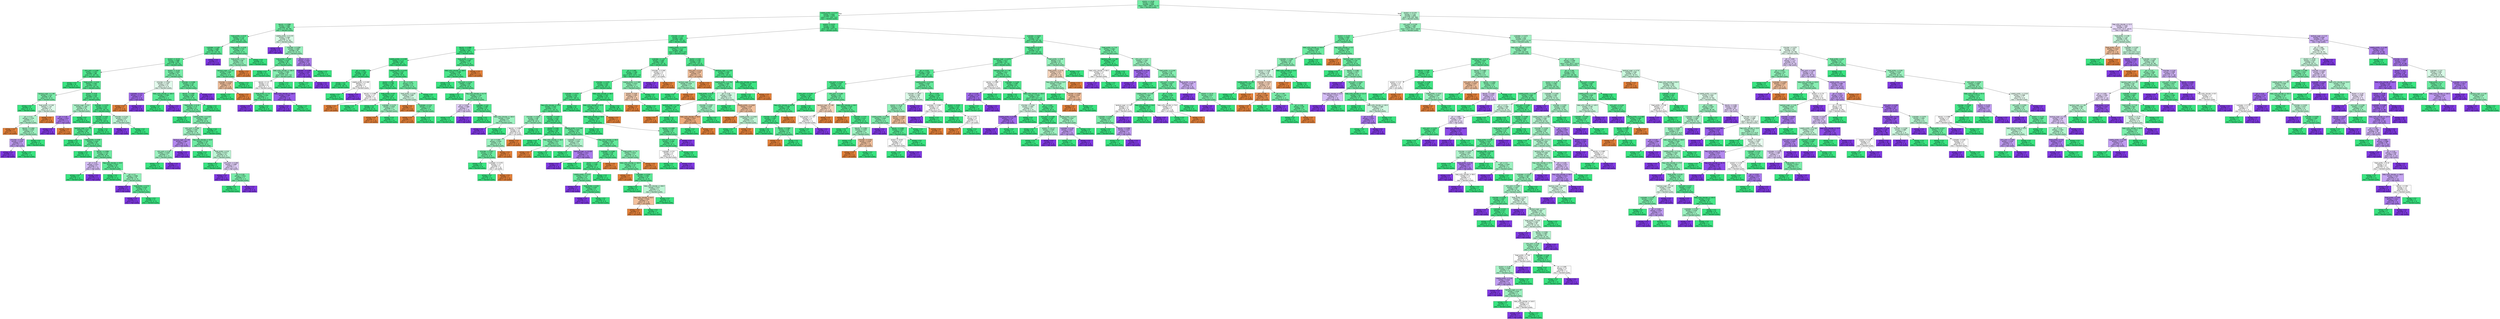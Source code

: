 digraph Tree {
node [shape=box, style="filled", color="black", fontname="helvetica"] ;
edge [fontname="helvetica"] ;
0 [label="alcohol <= 10.65\nentropy = 0.935\nsamples = 2598\nvalue = [98.0, 1989.0, 511.0]\nclass = Standard quality", fillcolor="#73eda6"] ;
1 [label="volatile_acidity <= 0.222\nentropy = 0.664\nsamples = 1548\nvalue = [72, 1354, 122]\nclass = Standard quality", fillcolor="#54e992"] ;
0 -> 1 [labeldistance=2.5, labelangle=45, headlabel="True"] ;
2 [label="density <= 0.998\nentropy = 0.863\nsamples = 358\nvalue = [9, 281, 68]\nclass = Standard quality", fillcolor="#6eeca2"] ;
1 -> 2 ;
3 [label="fixed_acidity <= 8.45\nentropy = 0.724\nsamples = 279\nvalue = [9, 237, 33]\nclass = Standard quality", fillcolor="#5be997"] ;
2 -> 3 ;
4 [label="sulphates <= 0.83\nentropy = 0.686\nsamples = 258\nvalue = [5, 220, 33]\nclass = Standard quality", fillcolor="#5ae996"] ;
3 -> 4 ;
5 [label="alcohol <= 10.25\nentropy = 0.668\nsamples = 256\nvalue = [5, 220, 31]\nclass = Standard quality", fillcolor="#59e995"] ;
4 -> 5 ;
6 [label="citric_acid <= 0.265\nentropy = 0.552\nsamples = 186\nvalue = [4, 167, 15]\nclass = Standard quality", fillcolor="#4fe88f"] ;
5 -> 6 ;
7 [label="entropy = 0.0\nsamples = 42\nvalue = [0, 42, 0]\nclass = Standard quality", fillcolor="#39e581"] ;
6 -> 7 ;
8 [label="fixed_acidity <= 6.05\nentropy = 0.661\nsamples = 144\nvalue = [4, 125, 15]\nclass = Standard quality", fillcolor="#56e994"] ;
6 -> 8 ;
9 [label="residual_sugar <= 1.95\nentropy = 1.122\nsamples = 18\nvalue = [3, 13, 2]\nclass = Standard quality", fillcolor="#7beeab"] ;
8 -> 9 ;
10 [label="entropy = 0.0\nsamples = 9\nvalue = [0, 9, 0]\nclass = Standard quality", fillcolor="#39e581"] ;
9 -> 10 ;
11 [label="fixed_acidity <= 5.85\nentropy = 1.53\nsamples = 9\nvalue = [3, 4, 2]\nclass = Standard quality", fillcolor="#defbea"] ;
9 -> 11 ;
12 [label="pH <= 3.13\nentropy = 1.379\nsamples = 7\nvalue = [1, 4, 2]\nclass = Standard quality", fillcolor="#b0f5cd"] ;
11 -> 12 ;
13 [label="entropy = 0.0\nsamples = 1\nvalue = [1, 0, 0]\nclass = Low quality", fillcolor="#e58139"] ;
12 -> 13 ;
14 [label="density <= 0.994\nentropy = 0.918\nsamples = 6\nvalue = [0, 4, 2]\nclass = Standard quality", fillcolor="#9cf2c0"] ;
12 -> 14 ;
15 [label="chlorides <= 0.047\nentropy = 0.918\nsamples = 3\nvalue = [0, 1, 2]\nclass = High quality", fillcolor="#c09cf2"] ;
14 -> 15 ;
16 [label="entropy = 0.0\nsamples = 2\nvalue = [0, 0, 2]\nclass = High quality", fillcolor="#8139e5"] ;
15 -> 16 ;
17 [label="entropy = 0.0\nsamples = 1\nvalue = [0, 1, 0]\nclass = Standard quality", fillcolor="#39e581"] ;
15 -> 17 ;
18 [label="entropy = 0.0\nsamples = 3\nvalue = [0, 3, 0]\nclass = Standard quality", fillcolor="#39e581"] ;
14 -> 18 ;
19 [label="entropy = 0.0\nsamples = 2\nvalue = [2, 0, 0]\nclass = Low quality", fillcolor="#e58139"] ;
11 -> 19 ;
20 [label="alcohol <= 9.05\nentropy = 0.545\nsamples = 126\nvalue = [1, 112, 13]\nclass = Standard quality", fillcolor="#52e891"] ;
8 -> 20 ;
21 [label="residual_sugar <= 9.3\nentropy = 1.295\nsamples = 10\nvalue = [1, 6, 3]\nclass = Standard quality", fillcolor="#aaf4c9"] ;
20 -> 21 ;
22 [label="pH <= 3.45\nentropy = 0.811\nsamples = 4\nvalue = [1, 0, 3]\nclass = High quality", fillcolor="#ab7bee"] ;
21 -> 22 ;
23 [label="entropy = 0.0\nsamples = 3\nvalue = [0, 0, 3]\nclass = High quality", fillcolor="#8139e5"] ;
22 -> 23 ;
24 [label="entropy = 0.0\nsamples = 1\nvalue = [1, 0, 0]\nclass = Low quality", fillcolor="#e58139"] ;
22 -> 24 ;
25 [label="entropy = 0.0\nsamples = 6\nvalue = [0, 6, 0]\nclass = Standard quality", fillcolor="#39e581"] ;
21 -> 25 ;
26 [label="chlorides <= 0.079\nentropy = 0.424\nsamples = 116\nvalue = [0, 106, 10]\nclass = Standard quality", fillcolor="#4ce78d"] ;
20 -> 26 ;
27 [label="chlorides <= 0.05\nentropy = 0.374\nsamples = 111\nvalue = [0, 103, 8]\nclass = Standard quality", fillcolor="#48e78b"] ;
26 -> 27 ;
28 [label="residual_sugar <= 1.75\nentropy = 0.518\nsamples = 69\nvalue = [0, 61, 8]\nclass = Standard quality", fillcolor="#53e892"] ;
27 -> 28 ;
29 [label="entropy = 0.0\nsamples = 19\nvalue = [0, 19, 0]\nclass = Standard quality", fillcolor="#39e581"] ;
28 -> 29 ;
30 [label="fixed_acidity <= 6.65\nentropy = 0.634\nsamples = 50\nvalue = [0, 42, 8]\nclass = Standard quality", fillcolor="#5fea99"] ;
28 -> 30 ;
31 [label="entropy = 0.0\nsamples = 12\nvalue = [0, 12, 0]\nclass = Standard quality", fillcolor="#39e581"] ;
30 -> 31 ;
32 [label="density <= 0.994\nentropy = 0.742\nsamples = 38\nvalue = [0, 30, 8]\nclass = Standard quality", fillcolor="#6eeca3"] ;
30 -> 32 ;
33 [label="pH <= 3.14\nentropy = 0.971\nsamples = 5\nvalue = [0, 2, 3]\nclass = High quality", fillcolor="#d5bdf6"] ;
32 -> 33 ;
34 [label="entropy = 0.0\nsamples = 2\nvalue = [0, 2, 0]\nclass = Standard quality", fillcolor="#39e581"] ;
33 -> 34 ;
35 [label="entropy = 0.0\nsamples = 3\nvalue = [0, 0, 3]\nclass = High quality", fillcolor="#8139e5"] ;
33 -> 35 ;
36 [label="free_sulfur_dioxide <= 40.5\nentropy = 0.614\nsamples = 33\nvalue = [0, 28, 5]\nclass = Standard quality", fillcolor="#5cea98"] ;
32 -> 36 ;
37 [label="entropy = 0.0\nsamples = 17\nvalue = [0, 17, 0]\nclass = Standard quality", fillcolor="#39e581"] ;
36 -> 37 ;
38 [label="pH <= 3.1\nentropy = 0.896\nsamples = 16\nvalue = [0, 11, 5]\nclass = Standard quality", fillcolor="#93f1ba"] ;
36 -> 38 ;
39 [label="entropy = 0.0\nsamples = 3\nvalue = [0, 0, 3]\nclass = High quality", fillcolor="#8139e5"] ;
38 -> 39 ;
40 [label="fixed_acidity <= 6.75\nentropy = 0.619\nsamples = 13\nvalue = [0, 11, 2]\nclass = Standard quality", fillcolor="#5dea98"] ;
38 -> 40 ;
41 [label="entropy = 0.0\nsamples = 2\nvalue = [0, 0, 2]\nclass = High quality", fillcolor="#8139e5"] ;
40 -> 41 ;
42 [label="entropy = 0.0\nsamples = 11\nvalue = [0, 11, 0]\nclass = Standard quality", fillcolor="#39e581"] ;
40 -> 42 ;
43 [label="entropy = 0.0\nsamples = 42\nvalue = [0, 42, 0]\nclass = Standard quality", fillcolor="#39e581"] ;
27 -> 43 ;
44 [label="chlorides <= 0.141\nentropy = 0.971\nsamples = 5\nvalue = [0, 3, 2]\nclass = Standard quality", fillcolor="#bdf6d5"] ;
26 -> 44 ;
45 [label="entropy = 0.0\nsamples = 2\nvalue = [0, 0, 2]\nclass = High quality", fillcolor="#8139e5"] ;
44 -> 45 ;
46 [label="entropy = 0.0\nsamples = 3\nvalue = [0, 3, 0]\nclass = Standard quality", fillcolor="#39e581"] ;
44 -> 46 ;
47 [label="alcohol <= 10.35\nentropy = 0.878\nsamples = 70\nvalue = [1, 53, 16]\nclass = Standard quality", fillcolor="#77eda9"] ;
5 -> 47 ;
48 [label="chlorides <= 0.042\nentropy = 1.325\nsamples = 12\nvalue = [1, 6, 5]\nclass = Standard quality", fillcolor="#e3fbed"] ;
47 -> 48 ;
49 [label="sulphates <= 0.5\nentropy = 0.722\nsamples = 5\nvalue = [1, 0, 4]\nclass = High quality", fillcolor="#a06aec"] ;
48 -> 49 ;
50 [label="entropy = 0.0\nsamples = 1\nvalue = [1, 0, 0]\nclass = Low quality", fillcolor="#e58139"] ;
49 -> 50 ;
51 [label="entropy = 0.0\nsamples = 4\nvalue = [0, 0, 4]\nclass = High quality", fillcolor="#8139e5"] ;
49 -> 51 ;
52 [label="total_sulfur_dioxide <= 183.5\nentropy = 0.592\nsamples = 7\nvalue = [0, 6, 1]\nclass = Standard quality", fillcolor="#5ae996"] ;
48 -> 52 ;
53 [label="entropy = 0.0\nsamples = 6\nvalue = [0, 6, 0]\nclass = Standard quality", fillcolor="#39e581"] ;
52 -> 53 ;
54 [label="entropy = 0.0\nsamples = 1\nvalue = [0, 0, 1]\nclass = High quality", fillcolor="#8139e5"] ;
52 -> 54 ;
55 [label="chlorides <= 0.098\nentropy = 0.701\nsamples = 58\nvalue = [0, 47, 11]\nclass = Standard quality", fillcolor="#67eb9e"] ;
47 -> 55 ;
56 [label="density <= 0.995\nentropy = 0.636\nsamples = 56\nvalue = [0, 47, 9]\nclass = Standard quality", fillcolor="#5fea99"] ;
55 -> 56 ;
57 [label="fixed_acidity <= 6.15\nentropy = 0.75\nsamples = 42\nvalue = [0, 33, 9]\nclass = Standard quality", fillcolor="#6feca3"] ;
56 -> 57 ;
58 [label="entropy = 0.0\nsamples = 9\nvalue = [0, 9, 0]\nclass = Standard quality", fillcolor="#39e581"] ;
57 -> 58 ;
59 [label="volatile_acidity <= 0.215\nentropy = 0.845\nsamples = 33\nvalue = [0, 24, 9]\nclass = Standard quality", fillcolor="#83efb0"] ;
57 -> 59 ;
60 [label="citric_acid <= 0.295\nentropy = 0.931\nsamples = 26\nvalue = [0, 17, 9]\nclass = Standard quality", fillcolor="#a2f3c4"] ;
59 -> 60 ;
61 [label="residual_sugar <= 1.55\nentropy = 0.863\nsamples = 7\nvalue = [0, 2, 5]\nclass = High quality", fillcolor="#b388ef"] ;
60 -> 61 ;
62 [label="citric_acid <= 0.28\nentropy = 0.918\nsamples = 3\nvalue = [0, 2, 1]\nclass = Standard quality", fillcolor="#9cf2c0"] ;
61 -> 62 ;
63 [label="entropy = 0.0\nsamples = 2\nvalue = [0, 2, 0]\nclass = Standard quality", fillcolor="#39e581"] ;
62 -> 63 ;
64 [label="entropy = 0.0\nsamples = 1\nvalue = [0, 0, 1]\nclass = High quality", fillcolor="#8139e5"] ;
62 -> 64 ;
65 [label="entropy = 0.0\nsamples = 4\nvalue = [0, 0, 4]\nclass = High quality", fillcolor="#8139e5"] ;
61 -> 65 ;
66 [label="free_sulfur_dioxide <= 32.0\nentropy = 0.742\nsamples = 19\nvalue = [0, 15, 4]\nclass = Standard quality", fillcolor="#6eeca3"] ;
60 -> 66 ;
67 [label="entropy = 0.0\nsamples = 9\nvalue = [0, 9, 0]\nclass = Standard quality", fillcolor="#39e581"] ;
66 -> 67 ;
68 [label="fixed_acidity <= 6.9\nentropy = 0.971\nsamples = 10\nvalue = [0, 6, 4]\nclass = Standard quality", fillcolor="#bdf6d5"] ;
66 -> 68 ;
69 [label="entropy = 0.0\nsamples = 3\nvalue = [0, 3, 0]\nclass = Standard quality", fillcolor="#39e581"] ;
68 -> 69 ;
70 [label="citric_acid <= 0.405\nentropy = 0.985\nsamples = 7\nvalue = [0, 3, 4]\nclass = High quality", fillcolor="#e0cef8"] ;
68 -> 70 ;
71 [label="entropy = 0.0\nsamples = 3\nvalue = [0, 0, 3]\nclass = High quality", fillcolor="#8139e5"] ;
70 -> 71 ;
72 [label="pH <= 3.29\nentropy = 0.811\nsamples = 4\nvalue = [0, 3, 1]\nclass = Standard quality", fillcolor="#7beeab"] ;
70 -> 72 ;
73 [label="entropy = 0.0\nsamples = 3\nvalue = [0, 3, 0]\nclass = Standard quality", fillcolor="#39e581"] ;
72 -> 73 ;
74 [label="entropy = 0.0\nsamples = 1\nvalue = [0, 0, 1]\nclass = High quality", fillcolor="#8139e5"] ;
72 -> 74 ;
75 [label="entropy = 0.0\nsamples = 7\nvalue = [0, 7, 0]\nclass = Standard quality", fillcolor="#39e581"] ;
59 -> 75 ;
76 [label="entropy = 0.0\nsamples = 14\nvalue = [0, 14, 0]\nclass = Standard quality", fillcolor="#39e581"] ;
56 -> 76 ;
77 [label="entropy = 0.0\nsamples = 2\nvalue = [0, 0, 2]\nclass = High quality", fillcolor="#8139e5"] ;
55 -> 77 ;
78 [label="entropy = 0.0\nsamples = 2\nvalue = [0, 0, 2]\nclass = High quality", fillcolor="#8139e5"] ;
4 -> 78 ;
79 [label="fixed_acidity <= 9.35\nentropy = 0.702\nsamples = 21\nvalue = [4, 17, 0]\nclass = Standard quality", fillcolor="#68eb9f"] ;
3 -> 79 ;
80 [label="fixed_acidity <= 9.1\nentropy = 0.89\nsamples = 13\nvalue = [4, 9, 0]\nclass = Standard quality", fillcolor="#91f1b9"] ;
79 -> 80 ;
81 [label="residual_sugar <= 1.15\nentropy = 0.684\nsamples = 11\nvalue = [2, 9, 0]\nclass = Standard quality", fillcolor="#65eb9d"] ;
80 -> 81 ;
82 [label="chlorides <= 0.033\nentropy = 0.918\nsamples = 3\nvalue = [2, 1, 0]\nclass = Low quality", fillcolor="#f2c09c"] ;
81 -> 82 ;
83 [label="entropy = 0.0\nsamples = 1\nvalue = [0, 1, 0]\nclass = Standard quality", fillcolor="#39e581"] ;
82 -> 83 ;
84 [label="entropy = 0.0\nsamples = 2\nvalue = [2, 0, 0]\nclass = Low quality", fillcolor="#e58139"] ;
82 -> 84 ;
85 [label="entropy = 0.0\nsamples = 8\nvalue = [0, 8, 0]\nclass = Standard quality", fillcolor="#39e581"] ;
81 -> 85 ;
86 [label="entropy = 0.0\nsamples = 2\nvalue = [2, 0, 0]\nclass = Low quality", fillcolor="#e58139"] ;
80 -> 86 ;
87 [label="entropy = 0.0\nsamples = 8\nvalue = [0, 8, 0]\nclass = Standard quality", fillcolor="#39e581"] ;
79 -> 87 ;
88 [label="volatile_acidity <= 0.175\nentropy = 0.991\nsamples = 79\nvalue = [0, 44, 35]\nclass = Standard quality", fillcolor="#d7fae5"] ;
2 -> 88 ;
89 [label="entropy = 0.0\nsamples = 14\nvalue = [0, 0, 14]\nclass = High quality", fillcolor="#8139e5"] ;
88 -> 89 ;
90 [label="chlorides <= 0.056\nentropy = 0.908\nsamples = 65\nvalue = [0, 44, 21]\nclass = Standard quality", fillcolor="#98f1bd"] ;
88 -> 90 ;
91 [label="fixed_acidity <= 6.85\nentropy = 0.615\nsamples = 46\nvalue = [0, 39, 7]\nclass = Standard quality", fillcolor="#5dea98"] ;
90 -> 91 ;
92 [label="entropy = 0.0\nsamples = 21\nvalue = [0, 21, 0]\nclass = Standard quality", fillcolor="#39e581"] ;
91 -> 92 ;
93 [label="total_sulfur_dioxide <= 180.5\nentropy = 0.855\nsamples = 25\nvalue = [0.0, 18.0, 7.0]\nclass = Standard quality", fillcolor="#86efb2"] ;
91 -> 93 ;
94 [label="density <= 1.0\nentropy = 1.0\nsamples = 14\nvalue = [0, 7, 7]\nclass = Standard quality", fillcolor="#ffffff"] ;
93 -> 94 ;
95 [label="fixed_acidity <= 7.0\nentropy = 0.592\nsamples = 7\nvalue = [0, 6, 1]\nclass = Standard quality", fillcolor="#5ae996"] ;
94 -> 95 ;
96 [label="entropy = 0.0\nsamples = 1\nvalue = [0, 0, 1]\nclass = High quality", fillcolor="#8139e5"] ;
95 -> 96 ;
97 [label="entropy = 0.0\nsamples = 6\nvalue = [0, 6, 0]\nclass = Standard quality", fillcolor="#39e581"] ;
95 -> 97 ;
98 [label="total_sulfur_dioxide <= 168.5\nentropy = 0.592\nsamples = 7\nvalue = [0, 1, 6]\nclass = High quality", fillcolor="#965ae9"] ;
94 -> 98 ;
99 [label="entropy = 0.0\nsamples = 6\nvalue = [0, 0, 6]\nclass = High quality", fillcolor="#8139e5"] ;
98 -> 99 ;
100 [label="entropy = 0.0\nsamples = 1\nvalue = [0, 1, 0]\nclass = Standard quality", fillcolor="#39e581"] ;
98 -> 100 ;
101 [label="entropy = 0.0\nsamples = 11\nvalue = [0, 11, 0]\nclass = Standard quality", fillcolor="#39e581"] ;
93 -> 101 ;
102 [label="alcohol <= 9.3\nentropy = 0.831\nsamples = 19\nvalue = [0, 5, 14]\nclass = High quality", fillcolor="#ae80ee"] ;
90 -> 102 ;
103 [label="sulphates <= 0.355\nentropy = 0.353\nsamples = 15\nvalue = [0, 1, 14]\nclass = High quality", fillcolor="#8a47e7"] ;
102 -> 103 ;
104 [label="entropy = 0.0\nsamples = 1\nvalue = [0, 1, 0]\nclass = Standard quality", fillcolor="#39e581"] ;
103 -> 104 ;
105 [label="entropy = 0.0\nsamples = 14\nvalue = [0, 0, 14]\nclass = High quality", fillcolor="#8139e5"] ;
103 -> 105 ;
106 [label="entropy = 0.0\nsamples = 4\nvalue = [0, 4, 0]\nclass = Standard quality", fillcolor="#39e581"] ;
102 -> 106 ;
107 [label="alcohol <= 9.975\nentropy = 0.562\nsamples = 1190\nvalue = [63, 1073, 54]\nclass = Standard quality", fillcolor="#4ee88e"] ;
1 -> 107 ;
108 [label="chlorides <= 0.05\nentropy = 0.43\nsamples = 839\nvalue = [45, 779, 15]\nclass = Standard quality", fillcolor="#48e78b"] ;
107 -> 108 ;
109 [label="density <= 0.998\nentropy = 0.272\nsamples = 340\nvalue = [6, 327, 7]\nclass = Standard quality", fillcolor="#41e686"] ;
108 -> 109 ;
110 [label="volatile_acidity <= 0.335\nentropy = 0.172\nsamples = 263\nvalue = [5, 257, 1]\nclass = Standard quality", fillcolor="#3ee684"] ;
109 -> 110 ;
111 [label="pH <= 3.435\nentropy = 0.049\nsamples = 183\nvalue = [0, 182, 1]\nclass = Standard quality", fillcolor="#3ae582"] ;
110 -> 111 ;
112 [label="entropy = 0.0\nsamples = 181\nvalue = [0, 181, 0]\nclass = Standard quality", fillcolor="#39e581"] ;
111 -> 112 ;
113 [label="volatile_acidity <= 0.265\nentropy = 1.0\nsamples = 2\nvalue = [0, 1, 1]\nclass = Standard quality", fillcolor="#ffffff"] ;
111 -> 113 ;
114 [label="entropy = 0.0\nsamples = 1\nvalue = [0, 1, 0]\nclass = Standard quality", fillcolor="#39e581"] ;
113 -> 114 ;
115 [label="entropy = 0.0\nsamples = 1\nvalue = [0, 0, 1]\nclass = High quality", fillcolor="#8139e5"] ;
113 -> 115 ;
116 [label="volatile_acidity <= 0.475\nentropy = 0.337\nsamples = 80\nvalue = [5, 75, 0]\nclass = Standard quality", fillcolor="#46e789"] ;
110 -> 116 ;
117 [label="alcohol <= 8.65\nentropy = 0.196\nsamples = 66\nvalue = [2, 64, 0]\nclass = Standard quality", fillcolor="#3fe685"] ;
116 -> 117 ;
118 [label="density <= 0.998\nentropy = 1.0\nsamples = 2\nvalue = [1, 1, 0]\nclass = Low quality", fillcolor="#ffffff"] ;
117 -> 118 ;
119 [label="entropy = 0.0\nsamples = 1\nvalue = [1, 0, 0]\nclass = Low quality", fillcolor="#e58139"] ;
118 -> 119 ;
120 [label="entropy = 0.0\nsamples = 1\nvalue = [0, 1, 0]\nclass = Standard quality", fillcolor="#39e581"] ;
118 -> 120 ;
121 [label="fixed_acidity <= 8.5\nentropy = 0.116\nsamples = 64\nvalue = [1, 63, 0]\nclass = Standard quality", fillcolor="#3ce583"] ;
117 -> 121 ;
122 [label="entropy = 0.0\nsamples = 61\nvalue = [0, 61, 0]\nclass = Standard quality", fillcolor="#39e581"] ;
121 -> 122 ;
123 [label="sulphates <= 0.475\nentropy = 0.918\nsamples = 3\nvalue = [1, 2, 0]\nclass = Standard quality", fillcolor="#9cf2c0"] ;
121 -> 123 ;
124 [label="entropy = 0.0\nsamples = 1\nvalue = [1, 0, 0]\nclass = Low quality", fillcolor="#e58139"] ;
123 -> 124 ;
125 [label="entropy = 0.0\nsamples = 2\nvalue = [0, 2, 0]\nclass = Standard quality", fillcolor="#39e581"] ;
123 -> 125 ;
126 [label="pH <= 3.215\nentropy = 0.75\nsamples = 14\nvalue = [3, 11, 0]\nclass = Standard quality", fillcolor="#6feca3"] ;
116 -> 126 ;
127 [label="fixed_acidity <= 6.55\nentropy = 0.985\nsamples = 7\nvalue = [3, 4, 0]\nclass = Standard quality", fillcolor="#cef8e0"] ;
126 -> 127 ;
128 [label="entropy = 0.0\nsamples = 2\nvalue = [2, 0, 0]\nclass = Low quality", fillcolor="#e58139"] ;
127 -> 128 ;
129 [label="sulphates <= 0.32\nentropy = 0.722\nsamples = 5\nvalue = [1, 4, 0]\nclass = Standard quality", fillcolor="#6aeca0"] ;
127 -> 129 ;
130 [label="entropy = 0.0\nsamples = 1\nvalue = [1, 0, 0]\nclass = Low quality", fillcolor="#e58139"] ;
129 -> 130 ;
131 [label="entropy = 0.0\nsamples = 4\nvalue = [0, 4, 0]\nclass = Standard quality", fillcolor="#39e581"] ;
129 -> 131 ;
132 [label="entropy = 0.0\nsamples = 7\nvalue = [0, 7, 0]\nclass = Standard quality", fillcolor="#39e581"] ;
126 -> 132 ;
133 [label="fixed_acidity <= 10.9\nentropy = 0.493\nsamples = 77\nvalue = [1, 70, 6]\nclass = Standard quality", fillcolor="#4de88d"] ;
109 -> 133 ;
134 [label="total_sulfur_dioxide <= 168.5\nentropy = 0.398\nsamples = 76\nvalue = [0, 70, 6]\nclass = Standard quality", fillcolor="#4ae78c"] ;
133 -> 134 ;
135 [label="entropy = 0.0\nsamples = 34\nvalue = [0, 34, 0]\nclass = Standard quality", fillcolor="#39e581"] ;
134 -> 135 ;
136 [label="citric_acid <= 0.315\nentropy = 0.592\nsamples = 42\nvalue = [0, 36, 6]\nclass = Standard quality", fillcolor="#5ae996"] ;
134 -> 136 ;
137 [label="entropy = 0.0\nsamples = 15\nvalue = [0, 15, 0]\nclass = Standard quality", fillcolor="#39e581"] ;
136 -> 137 ;
138 [label="free_sulfur_dioxide <= 42.75\nentropy = 0.764\nsamples = 27\nvalue = [0, 21, 6]\nclass = Standard quality", fillcolor="#72eca5"] ;
136 -> 138 ;
139 [label="pH <= 3.015\nentropy = 0.985\nsamples = 7\nvalue = [0, 3, 4]\nclass = High quality", fillcolor="#e0cef8"] ;
138 -> 139 ;
140 [label="entropy = 0.0\nsamples = 3\nvalue = [0, 3, 0]\nclass = Standard quality", fillcolor="#39e581"] ;
139 -> 140 ;
141 [label="entropy = 0.0\nsamples = 4\nvalue = [0, 0, 4]\nclass = High quality", fillcolor="#8139e5"] ;
139 -> 141 ;
142 [label="sulphates <= 0.6\nentropy = 0.469\nsamples = 20\nvalue = [0, 18, 2]\nclass = Standard quality", fillcolor="#4fe88f"] ;
138 -> 142 ;
143 [label="entropy = 0.0\nsamples = 14\nvalue = [0, 14, 0]\nclass = Standard quality", fillcolor="#39e581"] ;
142 -> 143 ;
144 [label="total_sulfur_dioxide <= 183.0\nentropy = 0.918\nsamples = 6\nvalue = [0, 4, 2]\nclass = Standard quality", fillcolor="#9cf2c0"] ;
142 -> 144 ;
145 [label="entropy = 0.0\nsamples = 2\nvalue = [0, 0, 2]\nclass = High quality", fillcolor="#8139e5"] ;
144 -> 145 ;
146 [label="entropy = 0.0\nsamples = 4\nvalue = [0, 4, 0]\nclass = Standard quality", fillcolor="#39e581"] ;
144 -> 146 ;
147 [label="entropy = 0.0\nsamples = 1\nvalue = [1, 0, 0]\nclass = Low quality", fillcolor="#e58139"] ;
133 -> 147 ;
148 [label="volatile_acidity <= 0.575\nentropy = 0.512\nsamples = 499\nvalue = [39.0, 452.0, 8.0]\nclass = Standard quality", fillcolor="#4de88e"] ;
108 -> 148 ;
149 [label="sulphates <= 1.32\nentropy = 0.506\nsamples = 359\nvalue = [24, 327, 8]\nclass = Standard quality", fillcolor="#4ce78d"] ;
148 -> 149 ;
150 [label="pH <= 3.465\nentropy = 0.482\nsamples = 357\nvalue = [23.0, 327.0, 7.0]\nclass = Standard quality", fillcolor="#4be78c"] ;
149 -> 150 ;
151 [label="chlorides <= 0.075\nentropy = 0.442\nsamples = 340\nvalue = [18, 315, 7]\nclass = Standard quality", fillcolor="#48e78b"] ;
150 -> 151 ;
152 [label="sulphates <= 0.575\nentropy = 0.554\nsamples = 216\nvalue = [17, 194, 5]\nclass = Standard quality", fillcolor="#4fe88f"] ;
151 -> 152 ;
153 [label="free_sulfur_dioxide <= 15.5\nentropy = 0.645\nsamples = 174\nvalue = [17, 152, 5]\nclass = Standard quality", fillcolor="#55e993"] ;
152 -> 153 ;
154 [label="chlorides <= 0.061\nentropy = 0.89\nsamples = 26\nvalue = [8, 18, 0]\nclass = Standard quality", fillcolor="#91f1b9"] ;
153 -> 154 ;
155 [label="density <= 0.995\nentropy = 1.0\nsamples = 16\nvalue = [8, 8, 0]\nclass = Low quality", fillcolor="#ffffff"] ;
154 -> 155 ;
156 [label="pH <= 3.205\nentropy = 0.918\nsamples = 12\nvalue = [4, 8, 0]\nclass = Standard quality", fillcolor="#9cf2c0"] ;
155 -> 156 ;
157 [label="chlorides <= 0.057\nentropy = 0.722\nsamples = 10\nvalue = [2, 8, 0]\nclass = Standard quality", fillcolor="#6aeca0"] ;
156 -> 157 ;
158 [label="entropy = 0.0\nsamples = 6\nvalue = [0, 6, 0]\nclass = Standard quality", fillcolor="#39e581"] ;
157 -> 158 ;
159 [label="sulphates <= 0.475\nentropy = 1.0\nsamples = 4\nvalue = [2, 2, 0]\nclass = Low quality", fillcolor="#ffffff"] ;
157 -> 159 ;
160 [label="entropy = 0.0\nsamples = 2\nvalue = [0, 2, 0]\nclass = Standard quality", fillcolor="#39e581"] ;
159 -> 160 ;
161 [label="entropy = 0.0\nsamples = 2\nvalue = [2, 0, 0]\nclass = Low quality", fillcolor="#e58139"] ;
159 -> 161 ;
162 [label="entropy = 0.0\nsamples = 2\nvalue = [2, 0, 0]\nclass = Low quality", fillcolor="#e58139"] ;
156 -> 162 ;
163 [label="entropy = 0.0\nsamples = 4\nvalue = [4, 0, 0]\nclass = Low quality", fillcolor="#e58139"] ;
155 -> 163 ;
164 [label="entropy = 0.0\nsamples = 10\nvalue = [0, 10, 0]\nclass = Standard quality", fillcolor="#39e581"] ;
154 -> 164 ;
165 [label="chlorides <= 0.057\nentropy = 0.541\nsamples = 148\nvalue = [9, 134, 5]\nclass = Standard quality", fillcolor="#4de88e"] ;
153 -> 165 ;
166 [label="alcohol <= 9.65\nentropy = 0.202\nsamples = 95\nvalue = [3, 92, 0]\nclass = Standard quality", fillcolor="#3fe685"] ;
165 -> 166 ;
167 [label="entropy = 0.0\nsamples = 83\nvalue = [0, 83, 0]\nclass = Standard quality", fillcolor="#39e581"] ;
166 -> 167 ;
168 [label="free_sulfur_dioxide <= 26.0\nentropy = 0.811\nsamples = 12\nvalue = [3, 9, 0]\nclass = Standard quality", fillcolor="#7beeab"] ;
166 -> 168 ;
169 [label="entropy = 0.0\nsamples = 3\nvalue = [3, 0, 0]\nclass = Low quality", fillcolor="#e58139"] ;
168 -> 169 ;
170 [label="entropy = 0.0\nsamples = 9\nvalue = [0, 9, 0]\nclass = Standard quality", fillcolor="#39e581"] ;
168 -> 170 ;
171 [label="volatile_acidity <= 0.245\nentropy = 0.943\nsamples = 53\nvalue = [6, 42, 5]\nclass = Standard quality", fillcolor="#67eb9e"] ;
165 -> 171 ;
172 [label="sulphates <= 0.47\nentropy = 0.954\nsamples = 8\nvalue = [0, 5, 3]\nclass = Standard quality", fillcolor="#b0f5cd"] ;
171 -> 172 ;
173 [label="entropy = 0.0\nsamples = 4\nvalue = [0, 4, 0]\nclass = Standard quality", fillcolor="#39e581"] ;
172 -> 173 ;
174 [label="residual_sugar <= 15.325\nentropy = 0.811\nsamples = 4\nvalue = [0, 1, 3]\nclass = High quality", fillcolor="#ab7bee"] ;
172 -> 174 ;
175 [label="entropy = 0.0\nsamples = 3\nvalue = [0, 0, 3]\nclass = High quality", fillcolor="#8139e5"] ;
174 -> 175 ;
176 [label="entropy = 0.0\nsamples = 1\nvalue = [0, 1, 0]\nclass = Standard quality", fillcolor="#39e581"] ;
174 -> 176 ;
177 [label="free_sulfur_dioxide <= 36.5\nentropy = 0.819\nsamples = 45\nvalue = [6, 37, 2]\nclass = Standard quality", fillcolor="#62ea9b"] ;
171 -> 177 ;
178 [label="sulphates <= 0.565\nentropy = 0.59\nsamples = 28\nvalue = [1, 25, 2]\nclass = Standard quality", fillcolor="#50e890"] ;
177 -> 178 ;
179 [label="alcohol <= 9.15\nentropy = 0.381\nsamples = 27\nvalue = [0, 25, 2]\nclass = Standard quality", fillcolor="#49e78b"] ;
178 -> 179 ;
180 [label="volatile_acidity <= 0.27\nentropy = 0.722\nsamples = 10\nvalue = [0, 8, 2]\nclass = Standard quality", fillcolor="#6aeca0"] ;
179 -> 180 ;
181 [label="entropy = 0.0\nsamples = 1\nvalue = [0, 0, 1]\nclass = High quality", fillcolor="#8139e5"] ;
180 -> 181 ;
182 [label="fixed_acidity <= 6.05\nentropy = 0.503\nsamples = 9\nvalue = [0, 8, 1]\nclass = Standard quality", fillcolor="#52e891"] ;
180 -> 182 ;
183 [label="entropy = 0.0\nsamples = 1\nvalue = [0, 0, 1]\nclass = High quality", fillcolor="#8139e5"] ;
182 -> 183 ;
184 [label="entropy = 0.0\nsamples = 8\nvalue = [0, 8, 0]\nclass = Standard quality", fillcolor="#39e581"] ;
182 -> 184 ;
185 [label="entropy = 0.0\nsamples = 17\nvalue = [0, 17, 0]\nclass = Standard quality", fillcolor="#39e581"] ;
179 -> 185 ;
186 [label="entropy = 0.0\nsamples = 1\nvalue = [1, 0, 0]\nclass = Low quality", fillcolor="#e58139"] ;
178 -> 186 ;
187 [label="fixed_acidity <= 7.5\nentropy = 0.874\nsamples = 17\nvalue = [5, 12, 0]\nclass = Standard quality", fillcolor="#8bf0b5"] ;
177 -> 187 ;
188 [label="total_sulfur_dioxide <= 163.5\nentropy = 0.722\nsamples = 15\nvalue = [3, 12, 0]\nclass = Standard quality", fillcolor="#6aeca0"] ;
187 -> 188 ;
189 [label="entropy = 0.0\nsamples = 1\nvalue = [1, 0, 0]\nclass = Low quality", fillcolor="#e58139"] ;
188 -> 189 ;
190 [label="sulphates <= 0.515\nentropy = 0.592\nsamples = 14\nvalue = [2, 12, 0]\nclass = Standard quality", fillcolor="#5ae996"] ;
188 -> 190 ;
191 [label="entropy = 0.0\nsamples = 9\nvalue = [0, 9, 0]\nclass = Standard quality", fillcolor="#39e581"] ;
190 -> 191 ;
192 [label="total_sulfur_dioxide <= 206.5\nentropy = 0.971\nsamples = 5\nvalue = [2, 3, 0]\nclass = Standard quality", fillcolor="#bdf6d5"] ;
190 -> 192 ;
193 [label="free_sulfur_dioxide <= 64.5\nentropy = 0.918\nsamples = 3\nvalue = [2, 1, 0]\nclass = Low quality", fillcolor="#f2c09c"] ;
192 -> 193 ;
194 [label="entropy = 0.0\nsamples = 2\nvalue = [2, 0, 0]\nclass = Low quality", fillcolor="#e58139"] ;
193 -> 194 ;
195 [label="entropy = 0.0\nsamples = 1\nvalue = [0, 1, 0]\nclass = Standard quality", fillcolor="#39e581"] ;
193 -> 195 ;
196 [label="entropy = 0.0\nsamples = 2\nvalue = [0, 2, 0]\nclass = Standard quality", fillcolor="#39e581"] ;
192 -> 196 ;
197 [label="entropy = 0.0\nsamples = 2\nvalue = [2, 0, 0]\nclass = Low quality", fillcolor="#e58139"] ;
187 -> 197 ;
198 [label="entropy = 0.0\nsamples = 42\nvalue = [0, 42, 0]\nclass = Standard quality", fillcolor="#39e581"] ;
152 -> 198 ;
199 [label="total_sulfur_dioxide <= 48.5\nentropy = 0.187\nsamples = 124\nvalue = [1, 121, 2]\nclass = Standard quality", fillcolor="#3ee684"] ;
151 -> 199 ;
200 [label="total_sulfur_dioxide <= 47.5\nentropy = 0.471\nsamples = 38\nvalue = [1, 35, 2]\nclass = Standard quality", fillcolor="#4ae78c"] ;
199 -> 200 ;
201 [label="total_sulfur_dioxide <= 33.5\nentropy = 0.303\nsamples = 37\nvalue = [0, 35, 2]\nclass = Standard quality", fillcolor="#44e688"] ;
200 -> 201 ;
202 [label="entropy = 0.0\nsamples = 25\nvalue = [0, 25, 0]\nclass = Standard quality", fillcolor="#39e581"] ;
201 -> 202 ;
203 [label="density <= 0.999\nentropy = 0.65\nsamples = 12\nvalue = [0, 10, 2]\nclass = Standard quality", fillcolor="#61ea9a"] ;
201 -> 203 ;
204 [label="citric_acid <= 0.17\nentropy = 0.439\nsamples = 11\nvalue = [0, 10, 1]\nclass = Standard quality", fillcolor="#4de88e"] ;
203 -> 204 ;
205 [label="sulphates <= 0.6\nentropy = 1.0\nsamples = 2\nvalue = [0, 1, 1]\nclass = Standard quality", fillcolor="#ffffff"] ;
204 -> 205 ;
206 [label="entropy = 0.0\nsamples = 1\nvalue = [0, 1, 0]\nclass = Standard quality", fillcolor="#39e581"] ;
205 -> 206 ;
207 [label="entropy = 0.0\nsamples = 1\nvalue = [0, 0, 1]\nclass = High quality", fillcolor="#8139e5"] ;
205 -> 207 ;
208 [label="entropy = 0.0\nsamples = 9\nvalue = [0, 9, 0]\nclass = Standard quality", fillcolor="#39e581"] ;
204 -> 208 ;
209 [label="entropy = 0.0\nsamples = 1\nvalue = [0, 0, 1]\nclass = High quality", fillcolor="#8139e5"] ;
203 -> 209 ;
210 [label="entropy = 0.0\nsamples = 1\nvalue = [1, 0, 0]\nclass = Low quality", fillcolor="#e58139"] ;
200 -> 210 ;
211 [label="entropy = 0.0\nsamples = 86\nvalue = [0, 86, 0]\nclass = Standard quality", fillcolor="#39e581"] ;
199 -> 211 ;
212 [label="volatile_acidity <= 0.385\nentropy = 0.874\nsamples = 17\nvalue = [5, 12, 0]\nclass = Standard quality", fillcolor="#8bf0b5"] ;
150 -> 212 ;
213 [label="alcohol <= 9.65\nentropy = 0.954\nsamples = 8\nvalue = [5, 3, 0]\nclass = Low quality", fillcolor="#f5cdb0"] ;
212 -> 213 ;
214 [label="entropy = 0.0\nsamples = 5\nvalue = [5, 0, 0]\nclass = Low quality", fillcolor="#e58139"] ;
213 -> 214 ;
215 [label="entropy = 0.0\nsamples = 3\nvalue = [0, 3, 0]\nclass = Standard quality", fillcolor="#39e581"] ;
213 -> 215 ;
216 [label="entropy = 0.0\nsamples = 9\nvalue = [0, 9, 0]\nclass = Standard quality", fillcolor="#39e581"] ;
212 -> 216 ;
217 [label="chlorides <= 0.346\nentropy = 1.0\nsamples = 2\nvalue = [1, 0, 1]\nclass = Low quality", fillcolor="#ffffff"] ;
149 -> 217 ;
218 [label="entropy = 0.0\nsamples = 1\nvalue = [0, 0, 1]\nclass = High quality", fillcolor="#8139e5"] ;
217 -> 218 ;
219 [label="entropy = 0.0\nsamples = 1\nvalue = [1, 0, 0]\nclass = Low quality", fillcolor="#e58139"] ;
217 -> 219 ;
220 [label="alcohol <= 9.05\nentropy = 0.491\nsamples = 140\nvalue = [15, 125, 0]\nclass = Standard quality", fillcolor="#51e890"] ;
148 -> 220 ;
221 [label="citric_acid <= 0.13\nentropy = 0.918\nsamples = 6\nvalue = [4, 2, 0]\nclass = Low quality", fillcolor="#f2c09c"] ;
220 -> 221 ;
222 [label="residual_sugar <= 7.2\nentropy = 0.918\nsamples = 3\nvalue = [1, 2, 0]\nclass = Standard quality", fillcolor="#9cf2c0"] ;
221 -> 222 ;
223 [label="entropy = 0.0\nsamples = 2\nvalue = [0, 2, 0]\nclass = Standard quality", fillcolor="#39e581"] ;
222 -> 223 ;
224 [label="entropy = 0.0\nsamples = 1\nvalue = [1, 0, 0]\nclass = Low quality", fillcolor="#e58139"] ;
222 -> 224 ;
225 [label="entropy = 0.0\nsamples = 3\nvalue = [3, 0, 0]\nclass = Low quality", fillcolor="#e58139"] ;
221 -> 225 ;
226 [label="residual_sugar <= 2.25\nentropy = 0.409\nsamples = 134\nvalue = [11, 123, 0]\nclass = Standard quality", fillcolor="#4be78c"] ;
220 -> 226 ;
227 [label="volatile_acidity <= 0.752\nentropy = 0.592\nsamples = 70\nvalue = [10, 60, 0]\nclass = Standard quality", fillcolor="#5ae996"] ;
226 -> 227 ;
228 [label="fixed_acidity <= 8.25\nentropy = 0.371\nsamples = 56\nvalue = [4, 52, 0]\nclass = Standard quality", fillcolor="#48e78b"] ;
227 -> 228 ;
229 [label="residual_sugar <= 1.35\nentropy = 0.149\nsamples = 47\nvalue = [1, 46, 0]\nclass = Standard quality", fillcolor="#3de684"] ;
228 -> 229 ;
230 [label="entropy = 0.0\nsamples = 1\nvalue = [1, 0, 0]\nclass = Low quality", fillcolor="#e58139"] ;
229 -> 230 ;
231 [label="entropy = 0.0\nsamples = 46\nvalue = [0, 46, 0]\nclass = Standard quality", fillcolor="#39e581"] ;
229 -> 231 ;
232 [label="chlorides <= 0.087\nentropy = 0.918\nsamples = 9\nvalue = [3, 6, 0]\nclass = Standard quality", fillcolor="#9cf2c0"] ;
228 -> 232 ;
233 [label="total_sulfur_dioxide <= 33.0\nentropy = 0.811\nsamples = 4\nvalue = [3, 1, 0]\nclass = Low quality", fillcolor="#eeab7b"] ;
232 -> 233 ;
234 [label="entropy = 0.0\nsamples = 1\nvalue = [0, 1, 0]\nclass = Standard quality", fillcolor="#39e581"] ;
233 -> 234 ;
235 [label="entropy = 0.0\nsamples = 3\nvalue = [3, 0, 0]\nclass = Low quality", fillcolor="#e58139"] ;
233 -> 235 ;
236 [label="entropy = 0.0\nsamples = 5\nvalue = [0, 5, 0]\nclass = Standard quality", fillcolor="#39e581"] ;
232 -> 236 ;
237 [label="pH <= 3.28\nentropy = 0.985\nsamples = 14\nvalue = [6, 8, 0]\nclass = Standard quality", fillcolor="#cef8e0"] ;
227 -> 237 ;
238 [label="entropy = 0.0\nsamples = 5\nvalue = [0, 5, 0]\nclass = Standard quality", fillcolor="#39e581"] ;
237 -> 238 ;
239 [label="volatile_acidity <= 0.825\nentropy = 0.918\nsamples = 9\nvalue = [6, 3, 0]\nclass = Low quality", fillcolor="#f2c09c"] ;
237 -> 239 ;
240 [label="entropy = 0.0\nsamples = 4\nvalue = [4, 0, 0]\nclass = Low quality", fillcolor="#e58139"] ;
239 -> 240 ;
241 [label="volatile_acidity <= 0.943\nentropy = 0.971\nsamples = 5\nvalue = [2, 3, 0]\nclass = Standard quality", fillcolor="#bdf6d5"] ;
239 -> 241 ;
242 [label="entropy = 0.0\nsamples = 3\nvalue = [0, 3, 0]\nclass = Standard quality", fillcolor="#39e581"] ;
241 -> 242 ;
243 [label="entropy = 0.0\nsamples = 2\nvalue = [2, 0, 0]\nclass = Low quality", fillcolor="#e58139"] ;
241 -> 243 ;
244 [label="total_sulfur_dioxide <= 224.5\nentropy = 0.116\nsamples = 64\nvalue = [1, 63, 0]\nclass = Standard quality", fillcolor="#3ce583"] ;
226 -> 244 ;
245 [label="entropy = 0.0\nsamples = 63\nvalue = [0, 63, 0]\nclass = Standard quality", fillcolor="#39e581"] ;
244 -> 245 ;
246 [label="entropy = 0.0\nsamples = 1\nvalue = [1, 0, 0]\nclass = Low quality", fillcolor="#e58139"] ;
244 -> 246 ;
247 [label="sulphates <= 0.645\nentropy = 0.786\nsamples = 351\nvalue = [18, 294, 39]\nclass = Standard quality", fillcolor="#5dea98"] ;
107 -> 247 ;
248 [label="fixed_acidity <= 9.15\nentropy = 0.733\nsamples = 273\nvalue = [17, 234, 22]\nclass = Standard quality", fillcolor="#58e995"] ;
247 -> 248 ;
249 [label="residual_sugar <= 6.975\nentropy = 0.677\nsamples = 254\nvalue = [11, 221, 22]\nclass = Standard quality", fillcolor="#55e993"] ;
248 -> 249 ;
250 [label="pH <= 3.315\nentropy = 0.653\nsamples = 182\nvalue = [11, 160, 11]\nclass = Standard quality", fillcolor="#52e891"] ;
249 -> 250 ;
251 [label="citric_acid <= 0.345\nentropy = 0.444\nsamples = 112\nvalue = [8, 103, 1]\nclass = Standard quality", fillcolor="#4ae78c"] ;
250 -> 251 ;
252 [label="citric_acid <= 0.245\nentropy = 0.224\nsamples = 83\nvalue = [3, 80, 0]\nclass = Standard quality", fillcolor="#40e686"] ;
251 -> 252 ;
253 [label="free_sulfur_dioxide <= 92.25\nentropy = 0.398\nsamples = 38\nvalue = [3, 35, 0]\nclass = Standard quality", fillcolor="#4ae78c"] ;
252 -> 253 ;
254 [label="chlorides <= 0.057\nentropy = 0.303\nsamples = 37\nvalue = [2, 35, 0]\nclass = Standard quality", fillcolor="#44e688"] ;
253 -> 254 ;
255 [label="entropy = 0.0\nsamples = 25\nvalue = [0, 25, 0]\nclass = Standard quality", fillcolor="#39e581"] ;
254 -> 255 ;
256 [label="density <= 0.994\nentropy = 0.65\nsamples = 12\nvalue = [2, 10, 0]\nclass = Standard quality", fillcolor="#61ea9a"] ;
254 -> 256 ;
257 [label="entropy = 0.0\nsamples = 2\nvalue = [2, 0, 0]\nclass = Low quality", fillcolor="#e58139"] ;
256 -> 257 ;
258 [label="entropy = 0.0\nsamples = 10\nvalue = [0, 10, 0]\nclass = Standard quality", fillcolor="#39e581"] ;
256 -> 258 ;
259 [label="entropy = 0.0\nsamples = 1\nvalue = [1, 0, 0]\nclass = Low quality", fillcolor="#e58139"] ;
253 -> 259 ;
260 [label="entropy = 0.0\nsamples = 45\nvalue = [0, 45, 0]\nclass = Standard quality", fillcolor="#39e581"] ;
252 -> 260 ;
261 [label="citric_acid <= 0.365\nentropy = 0.87\nsamples = 29\nvalue = [5, 23, 1]\nclass = Standard quality", fillcolor="#6aeca0"] ;
251 -> 261 ;
262 [label="residual_sugar <= 1.85\nentropy = 1.5\nsamples = 4\nvalue = [2, 1, 1]\nclass = Low quality", fillcolor="#f6d5bd"] ;
261 -> 262 ;
263 [label="fixed_acidity <= 7.15\nentropy = 1.0\nsamples = 2\nvalue = [0, 1, 1]\nclass = Standard quality", fillcolor="#ffffff"] ;
262 -> 263 ;
264 [label="entropy = 0.0\nsamples = 1\nvalue = [0, 1, 0]\nclass = Standard quality", fillcolor="#39e581"] ;
263 -> 264 ;
265 [label="entropy = 0.0\nsamples = 1\nvalue = [0, 0, 1]\nclass = High quality", fillcolor="#8139e5"] ;
263 -> 265 ;
266 [label="entropy = 0.0\nsamples = 2\nvalue = [2, 0, 0]\nclass = Low quality", fillcolor="#e58139"] ;
262 -> 266 ;
267 [label="total_sulfur_dioxide <= 58.0\nentropy = 0.529\nsamples = 25\nvalue = [3, 22, 0]\nclass = Standard quality", fillcolor="#54e992"] ;
261 -> 267 ;
268 [label="entropy = 0.0\nsamples = 1\nvalue = [1, 0, 0]\nclass = Low quality", fillcolor="#e58139"] ;
267 -> 268 ;
269 [label="sulphates <= 0.57\nentropy = 0.414\nsamples = 24\nvalue = [2, 22, 0]\nclass = Standard quality", fillcolor="#4be78c"] ;
267 -> 269 ;
270 [label="entropy = 0.0\nsamples = 18\nvalue = [0, 18, 0]\nclass = Standard quality", fillcolor="#39e581"] ;
269 -> 270 ;
271 [label="density <= 0.994\nentropy = 0.918\nsamples = 6\nvalue = [2, 4, 0]\nclass = Standard quality", fillcolor="#9cf2c0"] ;
269 -> 271 ;
272 [label="entropy = 0.0\nsamples = 3\nvalue = [0, 3, 0]\nclass = Standard quality", fillcolor="#39e581"] ;
271 -> 272 ;
273 [label="chlorides <= 0.054\nentropy = 0.918\nsamples = 3\nvalue = [2, 1, 0]\nclass = Low quality", fillcolor="#f2c09c"] ;
271 -> 273 ;
274 [label="entropy = 0.0\nsamples = 2\nvalue = [2, 0, 0]\nclass = Low quality", fillcolor="#e58139"] ;
273 -> 274 ;
275 [label="entropy = 0.0\nsamples = 1\nvalue = [0, 1, 0]\nclass = Standard quality", fillcolor="#39e581"] ;
273 -> 275 ;
276 [label="volatile_acidity <= 0.275\nentropy = 0.837\nsamples = 70\nvalue = [3, 57, 10]\nclass = Standard quality", fillcolor="#64eb9c"] ;
250 -> 276 ;
277 [label="chlorides <= 0.047\nentropy = 1.382\nsamples = 18\nvalue = [2, 9, 7]\nclass = Standard quality", fillcolor="#dbfae8"] ;
276 -> 277 ;
278 [label="alcohol <= 10.45\nentropy = 1.287\nsamples = 14\nvalue = [2, 9, 3]\nclass = Standard quality", fillcolor="#93f1ba"] ;
277 -> 278 ;
279 [label="volatile_acidity <= 0.235\nentropy = 0.845\nsamples = 11\nvalue = [0, 8, 3]\nclass = Standard quality", fillcolor="#83efb0"] ;
278 -> 279 ;
280 [label="entropy = 0.0\nsamples = 2\nvalue = [0, 0, 2]\nclass = High quality", fillcolor="#8139e5"] ;
279 -> 280 ;
281 [label="density <= 0.993\nentropy = 0.503\nsamples = 9\nvalue = [0, 8, 1]\nclass = Standard quality", fillcolor="#52e891"] ;
279 -> 281 ;
282 [label="alcohol <= 10.05\nentropy = 1.0\nsamples = 2\nvalue = [0, 1, 1]\nclass = Standard quality", fillcolor="#ffffff"] ;
281 -> 282 ;
283 [label="entropy = 0.0\nsamples = 1\nvalue = [0, 1, 0]\nclass = Standard quality", fillcolor="#39e581"] ;
282 -> 283 ;
284 [label="entropy = 0.0\nsamples = 1\nvalue = [0, 0, 1]\nclass = High quality", fillcolor="#8139e5"] ;
282 -> 284 ;
285 [label="entropy = 0.0\nsamples = 7\nvalue = [0, 7, 0]\nclass = Standard quality", fillcolor="#39e581"] ;
281 -> 285 ;
286 [label="density <= 0.993\nentropy = 0.918\nsamples = 3\nvalue = [2, 1, 0]\nclass = Low quality", fillcolor="#f2c09c"] ;
278 -> 286 ;
287 [label="entropy = 0.0\nsamples = 1\nvalue = [0, 1, 0]\nclass = Standard quality", fillcolor="#39e581"] ;
286 -> 287 ;
288 [label="entropy = 0.0\nsamples = 2\nvalue = [2, 0, 0]\nclass = Low quality", fillcolor="#e58139"] ;
286 -> 288 ;
289 [label="entropy = 0.0\nsamples = 4\nvalue = [0, 0, 4]\nclass = High quality", fillcolor="#8139e5"] ;
277 -> 289 ;
290 [label="pH <= 3.325\nentropy = 0.454\nsamples = 52\nvalue = [1, 48, 3]\nclass = Standard quality", fillcolor="#49e78b"] ;
276 -> 290 ;
291 [label="sulphates <= 0.565\nentropy = 1.0\nsamples = 6\nvalue = [0, 3, 3]\nclass = Standard quality", fillcolor="#ffffff"] ;
290 -> 291 ;
292 [label="entropy = 0.0\nsamples = 3\nvalue = [0, 0, 3]\nclass = High quality", fillcolor="#8139e5"] ;
291 -> 292 ;
293 [label="entropy = 0.0\nsamples = 3\nvalue = [0, 3, 0]\nclass = Standard quality", fillcolor="#39e581"] ;
291 -> 293 ;
294 [label="alcohol <= 10.55\nentropy = 0.151\nsamples = 46\nvalue = [1, 45, 0]\nclass = Standard quality", fillcolor="#3de684"] ;
290 -> 294 ;
295 [label="entropy = 0.0\nsamples = 44\nvalue = [0, 44, 0]\nclass = Standard quality", fillcolor="#39e581"] ;
294 -> 295 ;
296 [label="pH <= 3.375\nentropy = 1.0\nsamples = 2\nvalue = [1, 1, 0]\nclass = Low quality", fillcolor="#ffffff"] ;
294 -> 296 ;
297 [label="entropy = 0.0\nsamples = 1\nvalue = [1, 0, 0]\nclass = Low quality", fillcolor="#e58139"] ;
296 -> 297 ;
298 [label="entropy = 0.0\nsamples = 1\nvalue = [0, 1, 0]\nclass = Standard quality", fillcolor="#39e581"] ;
296 -> 298 ;
299 [label="residual_sugar <= 7.45\nentropy = 0.617\nsamples = 72\nvalue = [0, 61, 11]\nclass = Standard quality", fillcolor="#5dea98"] ;
249 -> 299 ;
300 [label="density <= 0.995\nentropy = 1.0\nsamples = 8\nvalue = [0, 4, 4]\nclass = Standard quality", fillcolor="#ffffff"] ;
299 -> 300 ;
301 [label="pH <= 3.145\nentropy = 0.722\nsamples = 5\nvalue = [0, 1, 4]\nclass = High quality", fillcolor="#a06aec"] ;
300 -> 301 ;
302 [label="entropy = 0.0\nsamples = 1\nvalue = [0, 1, 0]\nclass = Standard quality", fillcolor="#39e581"] ;
301 -> 302 ;
303 [label="entropy = 0.0\nsamples = 4\nvalue = [0, 0, 4]\nclass = High quality", fillcolor="#8139e5"] ;
301 -> 303 ;
304 [label="entropy = 0.0\nsamples = 3\nvalue = [0, 3, 0]\nclass = Standard quality", fillcolor="#39e581"] ;
300 -> 304 ;
305 [label="sulphates <= 0.445\nentropy = 0.498\nsamples = 64\nvalue = [0, 57, 7]\nclass = Standard quality", fillcolor="#51e890"] ;
299 -> 305 ;
306 [label="entropy = 0.0\nsamples = 23\nvalue = [0, 23, 0]\nclass = Standard quality", fillcolor="#39e581"] ;
305 -> 306 ;
307 [label="total_sulfur_dioxide <= 130.0\nentropy = 0.659\nsamples = 41\nvalue = [0.0, 34.0, 7.0]\nclass = Standard quality", fillcolor="#62ea9b"] ;
305 -> 307 ;
308 [label="chlorides <= 0.046\nentropy = 0.991\nsamples = 9\nvalue = [0, 5, 4]\nclass = Standard quality", fillcolor="#d7fae6"] ;
307 -> 308 ;
309 [label="volatile_acidity <= 0.295\nentropy = 0.722\nsamples = 5\nvalue = [0, 1, 4]\nclass = High quality", fillcolor="#a06aec"] ;
308 -> 309 ;
310 [label="entropy = 0.0\nsamples = 4\nvalue = [0, 0, 4]\nclass = High quality", fillcolor="#8139e5"] ;
309 -> 310 ;
311 [label="entropy = 0.0\nsamples = 1\nvalue = [0, 1, 0]\nclass = Standard quality", fillcolor="#39e581"] ;
309 -> 311 ;
312 [label="entropy = 0.0\nsamples = 4\nvalue = [0, 4, 0]\nclass = Standard quality", fillcolor="#39e581"] ;
308 -> 312 ;
313 [label="pH <= 3.335\nentropy = 0.449\nsamples = 32\nvalue = [0, 29, 3]\nclass = Standard quality", fillcolor="#4de88e"] ;
307 -> 313 ;
314 [label="citric_acid <= 0.465\nentropy = 0.235\nsamples = 26\nvalue = [0, 25, 1]\nclass = Standard quality", fillcolor="#41e686"] ;
313 -> 314 ;
315 [label="entropy = 0.0\nsamples = 23\nvalue = [0, 23, 0]\nclass = Standard quality", fillcolor="#39e581"] ;
314 -> 315 ;
316 [label="alcohol <= 10.117\nentropy = 0.918\nsamples = 3\nvalue = [0, 2, 1]\nclass = Standard quality", fillcolor="#9cf2c0"] ;
314 -> 316 ;
317 [label="entropy = 0.0\nsamples = 2\nvalue = [0, 2, 0]\nclass = Standard quality", fillcolor="#39e581"] ;
316 -> 317 ;
318 [label="entropy = 0.0\nsamples = 1\nvalue = [0, 0, 1]\nclass = High quality", fillcolor="#8139e5"] ;
316 -> 318 ;
319 [label="volatile_acidity <= 0.27\nentropy = 0.918\nsamples = 6\nvalue = [0, 4, 2]\nclass = Standard quality", fillcolor="#9cf2c0"] ;
313 -> 319 ;
320 [label="sulphates <= 0.49\nentropy = 0.918\nsamples = 3\nvalue = [0, 1, 2]\nclass = High quality", fillcolor="#c09cf2"] ;
319 -> 320 ;
321 [label="entropy = 0.0\nsamples = 1\nvalue = [0, 1, 0]\nclass = Standard quality", fillcolor="#39e581"] ;
320 -> 321 ;
322 [label="entropy = 0.0\nsamples = 2\nvalue = [0, 0, 2]\nclass = High quality", fillcolor="#8139e5"] ;
320 -> 322 ;
323 [label="entropy = 0.0\nsamples = 3\nvalue = [0, 3, 0]\nclass = Standard quality", fillcolor="#39e581"] ;
319 -> 323 ;
324 [label="fixed_acidity <= 9.95\nentropy = 0.9\nsamples = 19\nvalue = [6, 13, 0]\nclass = Standard quality", fillcolor="#94f1bb"] ;
248 -> 324 ;
325 [label="fixed_acidity <= 9.75\nentropy = 0.971\nsamples = 10\nvalue = [6, 4, 0]\nclass = Low quality", fillcolor="#f6d5bd"] ;
324 -> 325 ;
326 [label="free_sulfur_dioxide <= 14.5\nentropy = 0.918\nsamples = 6\nvalue = [2, 4, 0]\nclass = Standard quality", fillcolor="#9cf2c0"] ;
325 -> 326 ;
327 [label="entropy = 0.0\nsamples = 3\nvalue = [0, 3, 0]\nclass = Standard quality", fillcolor="#39e581"] ;
326 -> 327 ;
328 [label="chlorides <= 0.065\nentropy = 0.918\nsamples = 3\nvalue = [2, 1, 0]\nclass = Low quality", fillcolor="#f2c09c"] ;
326 -> 328 ;
329 [label="entropy = 0.0\nsamples = 2\nvalue = [2, 0, 0]\nclass = Low quality", fillcolor="#e58139"] ;
328 -> 329 ;
330 [label="entropy = 0.0\nsamples = 1\nvalue = [0, 1, 0]\nclass = Standard quality", fillcolor="#39e581"] ;
328 -> 330 ;
331 [label="entropy = 0.0\nsamples = 4\nvalue = [4, 0, 0]\nclass = Low quality", fillcolor="#e58139"] ;
325 -> 331 ;
332 [label="entropy = 0.0\nsamples = 9\nvalue = [0, 9, 0]\nclass = Standard quality", fillcolor="#39e581"] ;
324 -> 332 ;
333 [label="fixed_acidity <= 7.15\nentropy = 0.851\nsamples = 78\nvalue = [1, 60, 17]\nclass = Standard quality", fillcolor="#73eda6"] ;
247 -> 333 ;
334 [label="residual_sugar <= 1.85\nentropy = 0.229\nsamples = 27\nvalue = [0, 26, 1]\nclass = Standard quality", fillcolor="#41e686"] ;
333 -> 334 ;
335 [label="total_sulfur_dioxide <= 69.0\nentropy = 1.0\nsamples = 2\nvalue = [0, 1, 1]\nclass = Standard quality", fillcolor="#ffffff"] ;
334 -> 335 ;
336 [label="entropy = 0.0\nsamples = 1\nvalue = [0, 0, 1]\nclass = High quality", fillcolor="#8139e5"] ;
335 -> 336 ;
337 [label="entropy = 0.0\nsamples = 1\nvalue = [0, 1, 0]\nclass = Standard quality", fillcolor="#39e581"] ;
335 -> 337 ;
338 [label="entropy = 0.0\nsamples = 25\nvalue = [0, 25, 0]\nclass = Standard quality", fillcolor="#39e581"] ;
334 -> 338 ;
339 [label="citric_acid <= 0.17\nentropy = 1.026\nsamples = 51\nvalue = [1, 34, 16]\nclass = Standard quality", fillcolor="#99f2be"] ;
333 -> 339 ;
340 [label="fixed_acidity <= 9.05\nentropy = 0.722\nsamples = 5\nvalue = [0, 1, 4]\nclass = High quality", fillcolor="#a06aec"] ;
339 -> 340 ;
341 [label="entropy = 0.0\nsamples = 4\nvalue = [0, 0, 4]\nclass = High quality", fillcolor="#8139e5"] ;
340 -> 341 ;
342 [label="entropy = 0.0\nsamples = 1\nvalue = [0, 1, 0]\nclass = Standard quality", fillcolor="#39e581"] ;
340 -> 342 ;
343 [label="fixed_acidity <= 11.65\nentropy = 0.97\nsamples = 46\nvalue = [1, 33, 12]\nclass = Standard quality", fillcolor="#85efb1"] ;
339 -> 343 ;
344 [label="citric_acid <= 0.475\nentropy = 0.857\nsamples = 38\nvalue = [1, 30, 7]\nclass = Standard quality", fillcolor="#6ceca2"] ;
343 -> 344 ;
345 [label="volatile_acidity <= 0.39\nentropy = 0.826\nsamples = 27\nvalue = [0, 20, 7]\nclass = Standard quality", fillcolor="#7eeead"] ;
344 -> 345 ;
346 [label="residual_sugar <= 2.45\nentropy = 1.0\nsamples = 12\nvalue = [0, 6, 6]\nclass = Standard quality", fillcolor="#ffffff"] ;
345 -> 346 ;
347 [label="sulphates <= 0.805\nentropy = 0.811\nsamples = 8\nvalue = [0, 6, 2]\nclass = Standard quality", fillcolor="#7beeab"] ;
346 -> 347 ;
348 [label="entropy = 0.0\nsamples = 5\nvalue = [0, 5, 0]\nclass = Standard quality", fillcolor="#39e581"] ;
347 -> 348 ;
349 [label="density <= 0.996\nentropy = 0.918\nsamples = 3\nvalue = [0, 1, 2]\nclass = High quality", fillcolor="#c09cf2"] ;
347 -> 349 ;
350 [label="entropy = 0.0\nsamples = 1\nvalue = [0, 1, 0]\nclass = Standard quality", fillcolor="#39e581"] ;
349 -> 350 ;
351 [label="entropy = 0.0\nsamples = 2\nvalue = [0, 0, 2]\nclass = High quality", fillcolor="#8139e5"] ;
349 -> 351 ;
352 [label="entropy = 0.0\nsamples = 4\nvalue = [0, 0, 4]\nclass = High quality", fillcolor="#8139e5"] ;
346 -> 352 ;
353 [label="free_sulfur_dioxide <= 24.0\nentropy = 0.353\nsamples = 15\nvalue = [0, 14, 1]\nclass = Standard quality", fillcolor="#47e78a"] ;
345 -> 353 ;
354 [label="entropy = 0.0\nsamples = 14\nvalue = [0, 14, 0]\nclass = Standard quality", fillcolor="#39e581"] ;
353 -> 354 ;
355 [label="entropy = 0.0\nsamples = 1\nvalue = [0, 0, 1]\nclass = High quality", fillcolor="#8139e5"] ;
353 -> 355 ;
356 [label="pH <= 3.125\nentropy = 0.439\nsamples = 11\nvalue = [1, 10, 0]\nclass = Standard quality", fillcolor="#4de88e"] ;
344 -> 356 ;
357 [label="total_sulfur_dioxide <= 73.0\nentropy = 1.0\nsamples = 2\nvalue = [1, 1, 0]\nclass = Low quality", fillcolor="#ffffff"] ;
356 -> 357 ;
358 [label="entropy = 0.0\nsamples = 1\nvalue = [0, 1, 0]\nclass = Standard quality", fillcolor="#39e581"] ;
357 -> 358 ;
359 [label="entropy = 0.0\nsamples = 1\nvalue = [1, 0, 0]\nclass = Low quality", fillcolor="#e58139"] ;
357 -> 359 ;
360 [label="entropy = 0.0\nsamples = 9\nvalue = [0, 9, 0]\nclass = Standard quality", fillcolor="#39e581"] ;
356 -> 360 ;
361 [label="fixed_acidity <= 12.25\nentropy = 0.954\nsamples = 8\nvalue = [0, 3, 5]\nclass = High quality", fillcolor="#cdb0f5"] ;
343 -> 361 ;
362 [label="entropy = 0.0\nsamples = 4\nvalue = [0, 0, 4]\nclass = High quality", fillcolor="#8139e5"] ;
361 -> 362 ;
363 [label="alcohol <= 10.15\nentropy = 0.811\nsamples = 4\nvalue = [0, 3, 1]\nclass = Standard quality", fillcolor="#7beeab"] ;
361 -> 363 ;
364 [label="entropy = 0.0\nsamples = 1\nvalue = [0, 0, 1]\nclass = High quality", fillcolor="#8139e5"] ;
363 -> 364 ;
365 [label="entropy = 0.0\nsamples = 3\nvalue = [0, 3, 0]\nclass = Standard quality", fillcolor="#39e581"] ;
363 -> 365 ;
366 [label="alcohol <= 12.275\nentropy = 1.102\nsamples = 1050\nvalue = [26, 635, 389]\nclass = Standard quality", fillcolor="#b5f5d0"] ;
0 -> 366 [labeldistance=2.5, labelangle=-45, headlabel="False"] ;
367 [label="citric_acid <= 0.235\nentropy = 1.063\nsamples = 753\nvalue = [23.0, 504.0, 226.0]\nclass = Standard quality", fillcolor="#97f1bd"] ;
366 -> 367 ;
368 [label="alcohol <= 11.25\nentropy = 0.934\nsamples = 107\nvalue = [13, 85, 9]\nclass = Standard quality", fillcolor="#67eb9e"] ;
367 -> 368 ;
369 [label="total_sulfur_dioxide <= 103.0\nentropy = 0.808\nsamples = 64\nvalue = [12, 51, 1]\nclass = Standard quality", fillcolor="#6aeca0"] ;
368 -> 369 ;
370 [label="sulphates <= 0.585\nentropy = 1.002\nsamples = 43\nvalue = [12, 30, 1]\nclass = Standard quality", fillcolor="#8cf0b6"] ;
369 -> 370 ;
371 [label="alcohol <= 10.85\nentropy = 1.187\nsamples = 26\nvalue = [11, 14, 1]\nclass = Standard quality", fillcolor="#d7fae6"] ;
370 -> 371 ;
372 [label="volatile_acidity <= 1.02\nentropy = 0.503\nsamples = 9\nvalue = [1, 8, 0]\nclass = Standard quality", fillcolor="#52e891"] ;
371 -> 372 ;
373 [label="entropy = 0.0\nsamples = 8\nvalue = [0, 8, 0]\nclass = Standard quality", fillcolor="#39e581"] ;
372 -> 373 ;
374 [label="entropy = 0.0\nsamples = 1\nvalue = [1, 0, 0]\nclass = Low quality", fillcolor="#e58139"] ;
372 -> 374 ;
375 [label="chlorides <= 0.071\nentropy = 1.221\nsamples = 17\nvalue = [10, 6, 1]\nclass = Low quality", fillcolor="#f6d1b7"] ;
371 -> 375 ;
376 [label="pH <= 3.56\nentropy = 0.469\nsamples = 10\nvalue = [9, 1, 0]\nclass = Low quality", fillcolor="#e88f4f"] ;
375 -> 376 ;
377 [label="entropy = 0.0\nsamples = 9\nvalue = [9, 0, 0]\nclass = Low quality", fillcolor="#e58139"] ;
376 -> 377 ;
378 [label="entropy = 0.0\nsamples = 1\nvalue = [0, 1, 0]\nclass = Standard quality", fillcolor="#39e581"] ;
376 -> 378 ;
379 [label="pH <= 3.36\nentropy = 1.149\nsamples = 7\nvalue = [1, 5, 1]\nclass = Standard quality", fillcolor="#7beeab"] ;
375 -> 379 ;
380 [label="entropy = 0.0\nsamples = 1\nvalue = [0, 0, 1]\nclass = High quality", fillcolor="#8139e5"] ;
379 -> 380 ;
381 [label="pH <= 3.56\nentropy = 0.65\nsamples = 6\nvalue = [1, 5, 0]\nclass = Standard quality", fillcolor="#61ea9a"] ;
379 -> 381 ;
382 [label="entropy = 0.0\nsamples = 5\nvalue = [0, 5, 0]\nclass = Standard quality", fillcolor="#39e581"] ;
381 -> 382 ;
383 [label="entropy = 0.0\nsamples = 1\nvalue = [1, 0, 0]\nclass = Low quality", fillcolor="#e58139"] ;
381 -> 383 ;
384 [label="total_sulfur_dioxide <= 13.0\nentropy = 0.323\nsamples = 17\nvalue = [1, 16, 0]\nclass = Standard quality", fillcolor="#45e789"] ;
370 -> 384 ;
385 [label="entropy = 0.0\nsamples = 1\nvalue = [1, 0, 0]\nclass = Low quality", fillcolor="#e58139"] ;
384 -> 385 ;
386 [label="entropy = 0.0\nsamples = 16\nvalue = [0, 16, 0]\nclass = Standard quality", fillcolor="#39e581"] ;
384 -> 386 ;
387 [label="entropy = 0.0\nsamples = 21\nvalue = [0, 21, 0]\nclass = Standard quality", fillcolor="#39e581"] ;
369 -> 387 ;
388 [label="free_sulfur_dioxide <= 3.5\nentropy = 0.845\nsamples = 43\nvalue = [1, 34, 8]\nclass = Standard quality", fillcolor="#6ceca1"] ;
368 -> 388 ;
389 [label="entropy = 0.0\nsamples = 1\nvalue = [1, 0, 0]\nclass = Low quality", fillcolor="#e58139"] ;
388 -> 389 ;
390 [label="residual_sugar <= 2.05\nentropy = 0.702\nsamples = 42\nvalue = [0, 34, 8]\nclass = Standard quality", fillcolor="#68eb9f"] ;
388 -> 390 ;
391 [label="entropy = 0.0\nsamples = 15\nvalue = [0, 15, 0]\nclass = Standard quality", fillcolor="#39e581"] ;
390 -> 391 ;
392 [label="density <= 0.991\nentropy = 0.877\nsamples = 27\nvalue = [0, 19, 8]\nclass = Standard quality", fillcolor="#8cf0b6"] ;
390 -> 392 ;
393 [label="entropy = 0.0\nsamples = 2\nvalue = [0, 0, 2]\nclass = High quality", fillcolor="#8139e5"] ;
392 -> 393 ;
394 [label="citric_acid <= 0.025\nentropy = 0.795\nsamples = 25\nvalue = [0, 19, 6]\nclass = Standard quality", fillcolor="#78eda9"] ;
392 -> 394 ;
395 [label="free_sulfur_dioxide <= 21.5\nentropy = 0.971\nsamples = 5\nvalue = [0, 2, 3]\nclass = High quality", fillcolor="#d5bdf6"] ;
394 -> 395 ;
396 [label="entropy = 0.0\nsamples = 3\nvalue = [0, 0, 3]\nclass = High quality", fillcolor="#8139e5"] ;
395 -> 396 ;
397 [label="entropy = 0.0\nsamples = 2\nvalue = [0, 2, 0]\nclass = Standard quality", fillcolor="#39e581"] ;
395 -> 397 ;
398 [label="total_sulfur_dioxide <= 111.5\nentropy = 0.61\nsamples = 20\nvalue = [0, 17, 3]\nclass = Standard quality", fillcolor="#5cea97"] ;
394 -> 398 ;
399 [label="entropy = 0.0\nsamples = 13\nvalue = [0, 13, 0]\nclass = Standard quality", fillcolor="#39e581"] ;
398 -> 399 ;
400 [label="total_sulfur_dioxide <= 130.0\nentropy = 0.985\nsamples = 7\nvalue = [0, 4, 3]\nclass = Standard quality", fillcolor="#cef8e0"] ;
398 -> 400 ;
401 [label="pH <= 3.125\nentropy = 0.811\nsamples = 4\nvalue = [0, 1, 3]\nclass = High quality", fillcolor="#ab7bee"] ;
400 -> 401 ;
402 [label="entropy = 0.0\nsamples = 1\nvalue = [0, 1, 0]\nclass = Standard quality", fillcolor="#39e581"] ;
401 -> 402 ;
403 [label="entropy = 0.0\nsamples = 3\nvalue = [0, 0, 3]\nclass = High quality", fillcolor="#8139e5"] ;
401 -> 403 ;
404 [label="entropy = 0.0\nsamples = 3\nvalue = [0, 3, 0]\nclass = Standard quality", fillcolor="#39e581"] ;
400 -> 404 ;
405 [label="sulphates <= 0.575\nentropy = 1.027\nsamples = 646\nvalue = [10.0, 419.0, 217.0]\nclass = Standard quality", fillcolor="#a2f3c4"] ;
367 -> 405 ;
406 [label="free_sulfur_dioxide <= 11.5\nentropy = 0.968\nsamples = 454\nvalue = [7, 318, 129]\nclass = Standard quality", fillcolor="#8cf0b6"] ;
405 -> 406 ;
407 [label="residual_sugar <= 3.15\nentropy = 0.828\nsamples = 41\nvalue = [4, 34, 3]\nclass = Standard quality", fillcolor="#5eea99"] ;
406 -> 407 ;
408 [label="density <= 0.99\nentropy = 0.381\nsamples = 27\nvalue = [2, 25, 0]\nclass = Standard quality", fillcolor="#49e78b"] ;
407 -> 408 ;
409 [label="alcohol <= 11.5\nentropy = 1.0\nsamples = 2\nvalue = [1, 1, 0]\nclass = Low quality", fillcolor="#ffffff"] ;
408 -> 409 ;
410 [label="entropy = 0.0\nsamples = 1\nvalue = [0, 1, 0]\nclass = Standard quality", fillcolor="#39e581"] ;
409 -> 410 ;
411 [label="entropy = 0.0\nsamples = 1\nvalue = [1, 0, 0]\nclass = Low quality", fillcolor="#e58139"] ;
409 -> 411 ;
412 [label="citric_acid <= 0.58\nentropy = 0.242\nsamples = 25\nvalue = [1, 24, 0]\nclass = Standard quality", fillcolor="#41e686"] ;
408 -> 412 ;
413 [label="entropy = 0.0\nsamples = 22\nvalue = [0, 22, 0]\nclass = Standard quality", fillcolor="#39e581"] ;
412 -> 413 ;
414 [label="fixed_acidity <= 10.0\nentropy = 0.918\nsamples = 3\nvalue = [1, 2, 0]\nclass = Standard quality", fillcolor="#9cf2c0"] ;
412 -> 414 ;
415 [label="entropy = 0.0\nsamples = 1\nvalue = [1, 0, 0]\nclass = Low quality", fillcolor="#e58139"] ;
414 -> 415 ;
416 [label="entropy = 0.0\nsamples = 2\nvalue = [0, 2, 0]\nclass = Standard quality", fillcolor="#39e581"] ;
414 -> 416 ;
417 [label="density <= 0.992\nentropy = 1.287\nsamples = 14\nvalue = [2, 9, 3]\nclass = Standard quality", fillcolor="#93f1ba"] ;
407 -> 417 ;
418 [label="citric_acid <= 0.315\nentropy = 0.918\nsamples = 3\nvalue = [2, 1, 0]\nclass = Low quality", fillcolor="#f2c09c"] ;
417 -> 418 ;
419 [label="entropy = 0.0\nsamples = 1\nvalue = [0, 1, 0]\nclass = Standard quality", fillcolor="#39e581"] ;
418 -> 419 ;
420 [label="entropy = 0.0\nsamples = 2\nvalue = [2, 0, 0]\nclass = Low quality", fillcolor="#e58139"] ;
418 -> 420 ;
421 [label="density <= 0.994\nentropy = 0.845\nsamples = 11\nvalue = [0, 8, 3]\nclass = Standard quality", fillcolor="#83efb0"] ;
417 -> 421 ;
422 [label="density <= 0.992\nentropy = 0.971\nsamples = 5\nvalue = [0, 2, 3]\nclass = High quality", fillcolor="#d5bdf6"] ;
421 -> 422 ;
423 [label="entropy = 0.0\nsamples = 2\nvalue = [0, 2, 0]\nclass = Standard quality", fillcolor="#39e581"] ;
422 -> 423 ;
424 [label="entropy = 0.0\nsamples = 3\nvalue = [0, 0, 3]\nclass = High quality", fillcolor="#8139e5"] ;
422 -> 424 ;
425 [label="entropy = 0.0\nsamples = 6\nvalue = [0, 6, 0]\nclass = Standard quality", fillcolor="#39e581"] ;
421 -> 425 ;
426 [label="pH <= 3.245\nentropy = 0.946\nsamples = 413\nvalue = [3.0, 284.0, 126.0]\nclass = Standard quality", fillcolor="#92f1ba"] ;
406 -> 426 ;
427 [label="pH <= 3.195\nentropy = 0.87\nsamples = 276\nvalue = [2, 205, 69]\nclass = Standard quality", fillcolor="#7deeac"] ;
426 -> 427 ;
428 [label="alcohol <= 11.25\nentropy = 0.867\nsamples = 218\nvalue = [0, 155, 63]\nclass = Standard quality", fillcolor="#89f0b4"] ;
427 -> 428 ;
429 [label="volatile_acidity <= 0.195\nentropy = 0.686\nsamples = 104\nvalue = [0, 85, 19]\nclass = Standard quality", fillcolor="#65eb9d"] ;
428 -> 429 ;
430 [label="pH <= 3.175\nentropy = 0.985\nsamples = 28\nvalue = [0, 16, 12]\nclass = Standard quality", fillcolor="#cef8e0"] ;
429 -> 430 ;
431 [label="pH <= 3.085\nentropy = 0.994\nsamples = 22\nvalue = [0, 10, 12]\nclass = High quality", fillcolor="#eadefb"] ;
430 -> 431 ;
432 [label="citric_acid <= 0.475\nentropy = 0.469\nsamples = 10\nvalue = [0, 9, 1]\nclass = Standard quality", fillcolor="#4fe88f"] ;
431 -> 432 ;
433 [label="entropy = 0.0\nsamples = 9\nvalue = [0, 9, 0]\nclass = Standard quality", fillcolor="#39e581"] ;
432 -> 433 ;
434 [label="entropy = 0.0\nsamples = 1\nvalue = [0, 0, 1]\nclass = High quality", fillcolor="#8139e5"] ;
432 -> 434 ;
435 [label="total_sulfur_dioxide <= 146.5\nentropy = 0.414\nsamples = 12\nvalue = [0, 1, 11]\nclass = High quality", fillcolor="#8c4be7"] ;
431 -> 435 ;
436 [label="entropy = 0.0\nsamples = 11\nvalue = [0, 0, 11]\nclass = High quality", fillcolor="#8139e5"] ;
435 -> 436 ;
437 [label="entropy = 0.0\nsamples = 1\nvalue = [0, 1, 0]\nclass = Standard quality", fillcolor="#39e581"] ;
435 -> 437 ;
438 [label="entropy = 0.0\nsamples = 6\nvalue = [0, 6, 0]\nclass = Standard quality", fillcolor="#39e581"] ;
430 -> 438 ;
439 [label="citric_acid <= 0.295\nentropy = 0.443\nsamples = 76\nvalue = [0, 69, 7]\nclass = Standard quality", fillcolor="#4de88e"] ;
429 -> 439 ;
440 [label="entropy = 0.0\nsamples = 23\nvalue = [0, 23, 0]\nclass = Standard quality", fillcolor="#39e581"] ;
439 -> 440 ;
441 [label="sulphates <= 0.495\nentropy = 0.563\nsamples = 53\nvalue = [0, 46, 7]\nclass = Standard quality", fillcolor="#57e994"] ;
439 -> 441 ;
442 [label="fixed_acidity <= 8.65\nentropy = 0.722\nsamples = 35\nvalue = [0, 28, 7]\nclass = Standard quality", fillcolor="#6aeca0"] ;
441 -> 442 ;
443 [label="fixed_acidity <= 6.85\nentropy = 0.614\nsamples = 33\nvalue = [0, 28, 5]\nclass = Standard quality", fillcolor="#5cea98"] ;
442 -> 443 ;
444 [label="chlorides <= 0.037\nentropy = 0.954\nsamples = 8\nvalue = [0, 5, 3]\nclass = Standard quality", fillcolor="#b0f5cd"] ;
443 -> 444 ;
445 [label="entropy = 0.0\nsamples = 4\nvalue = [0, 4, 0]\nclass = Standard quality", fillcolor="#39e581"] ;
444 -> 445 ;
446 [label="fixed_acidity <= 6.75\nentropy = 0.811\nsamples = 4\nvalue = [0, 1, 3]\nclass = High quality", fillcolor="#ab7bee"] ;
444 -> 446 ;
447 [label="entropy = 0.0\nsamples = 2\nvalue = [0, 0, 2]\nclass = High quality", fillcolor="#8139e5"] ;
446 -> 447 ;
448 [label="total_sulfur_dioxide <= 98.0\nentropy = 1.0\nsamples = 2\nvalue = [0, 1, 1]\nclass = Standard quality", fillcolor="#ffffff"] ;
446 -> 448 ;
449 [label="entropy = 0.0\nsamples = 1\nvalue = [0, 0, 1]\nclass = High quality", fillcolor="#8139e5"] ;
448 -> 449 ;
450 [label="entropy = 0.0\nsamples = 1\nvalue = [0, 1, 0]\nclass = Standard quality", fillcolor="#39e581"] ;
448 -> 450 ;
451 [label="residual_sugar <= 8.55\nentropy = 0.402\nsamples = 25\nvalue = [0, 23, 2]\nclass = Standard quality", fillcolor="#4ae78c"] ;
443 -> 451 ;
452 [label="entropy = 0.0\nsamples = 19\nvalue = [0, 19, 0]\nclass = Standard quality", fillcolor="#39e581"] ;
451 -> 452 ;
453 [label="pH <= 3.0\nentropy = 0.918\nsamples = 6\nvalue = [0, 4, 2]\nclass = Standard quality", fillcolor="#9cf2c0"] ;
451 -> 453 ;
454 [label="entropy = 0.0\nsamples = 2\nvalue = [0, 0, 2]\nclass = High quality", fillcolor="#8139e5"] ;
453 -> 454 ;
455 [label="entropy = 0.0\nsamples = 4\nvalue = [0, 4, 0]\nclass = Standard quality", fillcolor="#39e581"] ;
453 -> 455 ;
456 [label="entropy = 0.0\nsamples = 2\nvalue = [0, 0, 2]\nclass = High quality", fillcolor="#8139e5"] ;
442 -> 456 ;
457 [label="entropy = 0.0\nsamples = 18\nvalue = [0, 18, 0]\nclass = Standard quality", fillcolor="#39e581"] ;
441 -> 457 ;
458 [label="sulphates <= 0.305\nentropy = 0.962\nsamples = 114\nvalue = [0, 70, 44]\nclass = Standard quality", fillcolor="#b5f5d0"] ;
428 -> 458 ;
459 [label="entropy = 0.0\nsamples = 4\nvalue = [0, 0, 4]\nclass = High quality", fillcolor="#8139e5"] ;
458 -> 459 ;
460 [label="chlorides <= 0.055\nentropy = 0.946\nsamples = 110\nvalue = [0, 70, 40]\nclass = Standard quality", fillcolor="#aaf4c9"] ;
458 -> 460 ;
461 [label="volatile_acidity <= 0.385\nentropy = 0.961\nsamples = 104\nvalue = [0, 64, 40]\nclass = Standard quality", fillcolor="#b5f5d0"] ;
460 -> 461 ;
462 [label="chlorides <= 0.026\nentropy = 0.929\nsamples = 93\nvalue = [0, 61, 32]\nclass = Standard quality", fillcolor="#a1f3c3"] ;
461 -> 462 ;
463 [label="entropy = 0.0\nsamples = 7\nvalue = [0, 7, 0]\nclass = Standard quality", fillcolor="#39e581"] ;
462 -> 463 ;
464 [label="residual_sugar <= 11.1\nentropy = 0.952\nsamples = 86\nvalue = [0, 54, 32]\nclass = Standard quality", fillcolor="#aef4cc"] ;
462 -> 464 ;
465 [label="residual_sugar <= 6.0\nentropy = 0.968\nsamples = 81\nvalue = [0, 49, 32]\nclass = Standard quality", fillcolor="#baf6d3"] ;
464 -> 465 ;
466 [label="free_sulfur_dioxide <= 57.5\nentropy = 0.913\nsamples = 61\nvalue = [0, 41, 20]\nclass = Standard quality", fillcolor="#9af2be"] ;
465 -> 466 ;
467 [label="sulphates <= 0.515\nentropy = 0.887\nsamples = 59\nvalue = [0, 41, 18]\nclass = Standard quality", fillcolor="#90f0b8"] ;
466 -> 467 ;
468 [label="citric_acid <= 0.305\nentropy = 0.937\nsamples = 51\nvalue = [0, 33, 18]\nclass = Standard quality", fillcolor="#a5f3c6"] ;
467 -> 468 ;
469 [label="chlorides <= 0.028\nentropy = 0.567\nsamples = 15\nvalue = [0, 13, 2]\nclass = Standard quality", fillcolor="#57e994"] ;
468 -> 469 ;
470 [label="entropy = 0.0\nsamples = 1\nvalue = [0, 0, 1]\nclass = High quality", fillcolor="#8139e5"] ;
469 -> 470 ;
471 [label="sulphates <= 0.5\nentropy = 0.371\nsamples = 14\nvalue = [0, 13, 1]\nclass = Standard quality", fillcolor="#48e78b"] ;
469 -> 471 ;
472 [label="entropy = 0.0\nsamples = 13\nvalue = [0, 13, 0]\nclass = Standard quality", fillcolor="#39e581"] ;
471 -> 472 ;
473 [label="entropy = 0.0\nsamples = 1\nvalue = [0, 0, 1]\nclass = High quality", fillcolor="#8139e5"] ;
471 -> 473 ;
474 [label="fixed_acidity <= 5.9\nentropy = 0.991\nsamples = 36\nvalue = [0, 20, 16]\nclass = Standard quality", fillcolor="#d7fae6"] ;
468 -> 474 ;
475 [label="entropy = 0.0\nsamples = 3\nvalue = [0, 0, 3]\nclass = High quality", fillcolor="#8139e5"] ;
474 -> 475 ;
476 [label="residual_sugar <= 3.5\nentropy = 0.967\nsamples = 33\nvalue = [0, 20, 13]\nclass = Standard quality", fillcolor="#baf6d3"] ;
474 -> 476 ;
477 [label="fixed_acidity <= 6.65\nentropy = 0.992\nsamples = 29\nvalue = [0, 16, 13]\nclass = Standard quality", fillcolor="#dafae7"] ;
476 -> 477 ;
478 [label="entropy = 0.0\nsamples = 3\nvalue = [0, 0, 3]\nclass = High quality", fillcolor="#8139e5"] ;
477 -> 478 ;
479 [label="density <= 0.992\nentropy = 0.961\nsamples = 26\nvalue = [0, 16, 10]\nclass = Standard quality", fillcolor="#b5f5d0"] ;
477 -> 479 ;
480 [label="citric_acid <= 0.38\nentropy = 0.918\nsamples = 24\nvalue = [0, 16, 8]\nclass = Standard quality", fillcolor="#9cf2c0"] ;
479 -> 480 ;
481 [label="fixed_acidity <= 7.65\nentropy = 1.0\nsamples = 14\nvalue = [0, 7, 7]\nclass = Standard quality", fillcolor="#ffffff"] ;
480 -> 481 ;
482 [label="alcohol <= 11.85\nentropy = 0.946\nsamples = 11\nvalue = [0, 7, 4]\nclass = Standard quality", fillcolor="#aaf4c9"] ;
481 -> 482 ;
483 [label="volatile_acidity <= 0.25\nentropy = 0.918\nsamples = 6\nvalue = [0, 2, 4]\nclass = High quality", fillcolor="#c09cf2"] ;
482 -> 483 ;
484 [label="entropy = 0.0\nsamples = 3\nvalue = [0, 0, 3]\nclass = High quality", fillcolor="#8139e5"] ;
483 -> 484 ;
485 [label="residual_sugar <= 1.15\nentropy = 0.918\nsamples = 3\nvalue = [0, 2, 1]\nclass = Standard quality", fillcolor="#9cf2c0"] ;
483 -> 485 ;
486 [label="entropy = 0.0\nsamples = 1\nvalue = [0, 1, 0]\nclass = Standard quality", fillcolor="#39e581"] ;
485 -> 486 ;
487 [label="total_sulfur_dioxide <= 143.5\nentropy = 1.0\nsamples = 2\nvalue = [0, 1, 1]\nclass = Standard quality", fillcolor="#ffffff"] ;
485 -> 487 ;
488 [label="entropy = 0.0\nsamples = 1\nvalue = [0, 0, 1]\nclass = High quality", fillcolor="#8139e5"] ;
487 -> 488 ;
489 [label="entropy = 0.0\nsamples = 1\nvalue = [0, 1, 0]\nclass = Standard quality", fillcolor="#39e581"] ;
487 -> 489 ;
490 [label="entropy = 0.0\nsamples = 5\nvalue = [0, 5, 0]\nclass = Standard quality", fillcolor="#39e581"] ;
482 -> 490 ;
491 [label="entropy = 0.0\nsamples = 3\nvalue = [0, 0, 3]\nclass = High quality", fillcolor="#8139e5"] ;
481 -> 491 ;
492 [label="sulphates <= 0.46\nentropy = 0.469\nsamples = 10\nvalue = [0, 9, 1]\nclass = Standard quality", fillcolor="#4fe88f"] ;
480 -> 492 ;
493 [label="entropy = 0.0\nsamples = 8\nvalue = [0, 8, 0]\nclass = Standard quality", fillcolor="#39e581"] ;
492 -> 493 ;
494 [label="pH <= 3.095\nentropy = 1.0\nsamples = 2\nvalue = [0, 1, 1]\nclass = Standard quality", fillcolor="#ffffff"] ;
492 -> 494 ;
495 [label="entropy = 0.0\nsamples = 1\nvalue = [0, 1, 0]\nclass = Standard quality", fillcolor="#39e581"] ;
494 -> 495 ;
496 [label="entropy = 0.0\nsamples = 1\nvalue = [0, 0, 1]\nclass = High quality", fillcolor="#8139e5"] ;
494 -> 496 ;
497 [label="entropy = 0.0\nsamples = 2\nvalue = [0, 0, 2]\nclass = High quality", fillcolor="#8139e5"] ;
479 -> 497 ;
498 [label="entropy = 0.0\nsamples = 4\nvalue = [0, 4, 0]\nclass = Standard quality", fillcolor="#39e581"] ;
476 -> 498 ;
499 [label="entropy = 0.0\nsamples = 8\nvalue = [0, 8, 0]\nclass = Standard quality", fillcolor="#39e581"] ;
467 -> 499 ;
500 [label="entropy = 0.0\nsamples = 2\nvalue = [0, 0, 2]\nclass = High quality", fillcolor="#8139e5"] ;
466 -> 500 ;
501 [label="pH <= 3.155\nentropy = 0.971\nsamples = 20\nvalue = [0, 8, 12]\nclass = High quality", fillcolor="#d5bdf6"] ;
465 -> 501 ;
502 [label="free_sulfur_dioxide <= 30.0\nentropy = 0.874\nsamples = 17\nvalue = [0, 5, 12]\nclass = High quality", fillcolor="#b58bf0"] ;
501 -> 502 ;
503 [label="residual_sugar <= 7.625\nentropy = 0.991\nsamples = 9\nvalue = [0, 5, 4]\nclass = Standard quality", fillcolor="#d7fae6"] ;
502 -> 503 ;
504 [label="entropy = 0.0\nsamples = 4\nvalue = [0, 0, 4]\nclass = High quality", fillcolor="#8139e5"] ;
503 -> 504 ;
505 [label="entropy = 0.0\nsamples = 5\nvalue = [0, 5, 0]\nclass = Standard quality", fillcolor="#39e581"] ;
503 -> 505 ;
506 [label="entropy = 0.0\nsamples = 8\nvalue = [0, 0, 8]\nclass = High quality", fillcolor="#8139e5"] ;
502 -> 506 ;
507 [label="entropy = 0.0\nsamples = 3\nvalue = [0, 3, 0]\nclass = Standard quality", fillcolor="#39e581"] ;
501 -> 507 ;
508 [label="entropy = 0.0\nsamples = 5\nvalue = [0, 5, 0]\nclass = Standard quality", fillcolor="#39e581"] ;
464 -> 508 ;
509 [label="pH <= 3.03\nentropy = 0.845\nsamples = 11\nvalue = [0, 3, 8]\nclass = High quality", fillcolor="#b083ef"] ;
461 -> 509 ;
510 [label="entropy = 0.0\nsamples = 2\nvalue = [0, 2, 0]\nclass = Standard quality", fillcolor="#39e581"] ;
509 -> 510 ;
511 [label="alcohol <= 12.1\nentropy = 0.503\nsamples = 9\nvalue = [0, 1, 8]\nclass = High quality", fillcolor="#9152e8"] ;
509 -> 511 ;
512 [label="entropy = 0.0\nsamples = 7\nvalue = [0, 0, 7]\nclass = High quality", fillcolor="#8139e5"] ;
511 -> 512 ;
513 [label="density <= 0.992\nentropy = 1.0\nsamples = 2\nvalue = [0, 1, 1]\nclass = Standard quality", fillcolor="#ffffff"] ;
511 -> 513 ;
514 [label="entropy = 0.0\nsamples = 1\nvalue = [0, 1, 0]\nclass = Standard quality", fillcolor="#39e581"] ;
513 -> 514 ;
515 [label="entropy = 0.0\nsamples = 1\nvalue = [0, 0, 1]\nclass = High quality", fillcolor="#8139e5"] ;
513 -> 515 ;
516 [label="entropy = 0.0\nsamples = 6\nvalue = [0, 6, 0]\nclass = Standard quality", fillcolor="#39e581"] ;
460 -> 516 ;
517 [label="citric_acid <= 0.325\nentropy = 0.691\nsamples = 58\nvalue = [2, 50, 6]\nclass = Standard quality", fillcolor="#57e994"] ;
427 -> 517 ;
518 [label="volatile_acidity <= 0.255\nentropy = 0.996\nsamples = 33\nvalue = [2, 25, 6]\nclass = Standard quality", fillcolor="#74eda6"] ;
517 -> 518 ;
519 [label="total_sulfur_dioxide <= 145.5\nentropy = 0.98\nsamples = 12\nvalue = [0, 7, 5]\nclass = Standard quality", fillcolor="#c6f8db"] ;
518 -> 519 ;
520 [label="sulphates <= 0.325\nentropy = 0.544\nsamples = 8\nvalue = [0, 7, 1]\nclass = Standard quality", fillcolor="#55e993"] ;
519 -> 520 ;
521 [label="entropy = 0.0\nsamples = 1\nvalue = [0, 0, 1]\nclass = High quality", fillcolor="#8139e5"] ;
520 -> 521 ;
522 [label="entropy = 0.0\nsamples = 7\nvalue = [0, 7, 0]\nclass = Standard quality", fillcolor="#39e581"] ;
520 -> 522 ;
523 [label="entropy = 0.0\nsamples = 4\nvalue = [0, 0, 4]\nclass = High quality", fillcolor="#8139e5"] ;
519 -> 523 ;
524 [label="citric_acid <= 0.245\nentropy = 0.723\nsamples = 21\nvalue = [2, 18, 1]\nclass = Standard quality", fillcolor="#58e995"] ;
518 -> 524 ;
525 [label="entropy = 0.0\nsamples = 1\nvalue = [0, 0, 1]\nclass = High quality", fillcolor="#8139e5"] ;
524 -> 525 ;
526 [label="volatile_acidity <= 0.465\nentropy = 0.469\nsamples = 20\nvalue = [2, 18, 0]\nclass = Standard quality", fillcolor="#4fe88f"] ;
524 -> 526 ;
527 [label="density <= 0.991\nentropy = 0.297\nsamples = 19\nvalue = [1, 18, 0]\nclass = Standard quality", fillcolor="#44e688"] ;
526 -> 527 ;
528 [label="entropy = 0.0\nsamples = 1\nvalue = [1, 0, 0]\nclass = Low quality", fillcolor="#e58139"] ;
527 -> 528 ;
529 [label="entropy = 0.0\nsamples = 18\nvalue = [0, 18, 0]\nclass = Standard quality", fillcolor="#39e581"] ;
527 -> 529 ;
530 [label="entropy = 0.0\nsamples = 1\nvalue = [1, 0, 0]\nclass = Low quality", fillcolor="#e58139"] ;
526 -> 530 ;
531 [label="entropy = 0.0\nsamples = 25\nvalue = [0, 25, 0]\nclass = Standard quality", fillcolor="#39e581"] ;
517 -> 531 ;
532 [label="residual_sugar <= 0.75\nentropy = 1.036\nsamples = 137\nvalue = [1, 79, 57]\nclass = Standard quality", fillcolor="#c9f8dc"] ;
426 -> 532 ;
533 [label="entropy = 0.0\nsamples = 1\nvalue = [1, 0, 0]\nclass = Low quality", fillcolor="#e58139"] ;
532 -> 533 ;
534 [label="total_sulfur_dioxide <= 81.5\nentropy = 0.981\nsamples = 136\nvalue = [0, 79, 57]\nclass = Standard quality", fillcolor="#c8f8dc"] ;
532 -> 534 ;
535 [label="sulphates <= 0.42\nentropy = 0.391\nsamples = 13\nvalue = [0, 12, 1]\nclass = Standard quality", fillcolor="#49e78c"] ;
534 -> 535 ;
536 [label="fixed_acidity <= 5.85\nentropy = 1.0\nsamples = 2\nvalue = [0, 1, 1]\nclass = Standard quality", fillcolor="#ffffff"] ;
535 -> 536 ;
537 [label="entropy = 0.0\nsamples = 1\nvalue = [0, 0, 1]\nclass = High quality", fillcolor="#8139e5"] ;
536 -> 537 ;
538 [label="entropy = 0.0\nsamples = 1\nvalue = [0, 1, 0]\nclass = Standard quality", fillcolor="#39e581"] ;
536 -> 538 ;
539 [label="entropy = 0.0\nsamples = 11\nvalue = [0, 11, 0]\nclass = Standard quality", fillcolor="#39e581"] ;
535 -> 539 ;
540 [label="volatile_acidity <= 0.245\nentropy = 0.994\nsamples = 123\nvalue = [0, 67, 56]\nclass = Standard quality", fillcolor="#defbea"] ;
534 -> 540 ;
541 [label="pH <= 3.465\nentropy = 0.918\nsamples = 57\nvalue = [0, 38, 19]\nclass = Standard quality", fillcolor="#9cf2c0"] ;
540 -> 541 ;
542 [label="sulphates <= 0.555\nentropy = 0.958\nsamples = 50\nvalue = [0, 31, 19]\nclass = Standard quality", fillcolor="#b2f5ce"] ;
541 -> 542 ;
543 [label="alcohol <= 10.85\nentropy = 0.925\nsamples = 47\nvalue = [0.0, 31.0, 16.0]\nclass = Standard quality", fillcolor="#9ff2c2"] ;
542 -> 543 ;
544 [label="pH <= 3.29\nentropy = 0.863\nsamples = 7\nvalue = [0, 2, 5]\nclass = High quality", fillcolor="#b388ef"] ;
543 -> 544 ;
545 [label="entropy = 0.0\nsamples = 2\nvalue = [0, 2, 0]\nclass = Standard quality", fillcolor="#39e581"] ;
544 -> 545 ;
546 [label="entropy = 0.0\nsamples = 5\nvalue = [0, 0, 5]\nclass = High quality", fillcolor="#8139e5"] ;
544 -> 546 ;
547 [label="total_sulfur_dioxide <= 146.5\nentropy = 0.849\nsamples = 40\nvalue = [0, 29, 11]\nclass = Standard quality", fillcolor="#84efb1"] ;
543 -> 547 ;
548 [label="volatile_acidity <= 0.14\nentropy = 0.928\nsamples = 32\nvalue = [0, 21, 11]\nclass = Standard quality", fillcolor="#a1f3c3"] ;
547 -> 548 ;
549 [label="entropy = 0.0\nsamples = 2\nvalue = [0, 0, 2]\nclass = High quality", fillcolor="#8139e5"] ;
548 -> 549 ;
550 [label="free_sulfur_dioxide <= 17.0\nentropy = 0.881\nsamples = 30\nvalue = [0, 21, 9]\nclass = Standard quality", fillcolor="#8ef0b7"] ;
548 -> 550 ;
551 [label="entropy = 0.0\nsamples = 2\nvalue = [0, 0, 2]\nclass = High quality", fillcolor="#8139e5"] ;
550 -> 551 ;
552 [label="fixed_acidity <= 6.25\nentropy = 0.811\nsamples = 28\nvalue = [0, 21, 7]\nclass = Standard quality", fillcolor="#7beeab"] ;
550 -> 552 ;
553 [label="residual_sugar <= 2.45\nentropy = 0.994\nsamples = 11\nvalue = [0, 6, 5]\nclass = Standard quality", fillcolor="#defbea"] ;
552 -> 553 ;
554 [label="sulphates <= 0.435\nentropy = 0.811\nsamples = 8\nvalue = [0, 6, 2]\nclass = Standard quality", fillcolor="#7beeab"] ;
553 -> 554 ;
555 [label="entropy = 0.0\nsamples = 5\nvalue = [0, 5, 0]\nclass = Standard quality", fillcolor="#39e581"] ;
554 -> 555 ;
556 [label="pH <= 3.345\nentropy = 0.918\nsamples = 3\nvalue = [0, 1, 2]\nclass = High quality", fillcolor="#c09cf2"] ;
554 -> 556 ;
557 [label="entropy = 0.0\nsamples = 2\nvalue = [0, 0, 2]\nclass = High quality", fillcolor="#8139e5"] ;
556 -> 557 ;
558 [label="entropy = 0.0\nsamples = 1\nvalue = [0, 1, 0]\nclass = Standard quality", fillcolor="#39e581"] ;
556 -> 558 ;
559 [label="entropy = 0.0\nsamples = 3\nvalue = [0, 0, 3]\nclass = High quality", fillcolor="#8139e5"] ;
553 -> 559 ;
560 [label="citric_acid <= 0.27\nentropy = 0.523\nsamples = 17\nvalue = [0, 15, 2]\nclass = Standard quality", fillcolor="#53e892"] ;
552 -> 560 ;
561 [label="entropy = 0.0\nsamples = 1\nvalue = [0, 0, 1]\nclass = High quality", fillcolor="#8139e5"] ;
560 -> 561 ;
562 [label="total_sulfur_dioxide <= 105.5\nentropy = 0.337\nsamples = 16\nvalue = [0, 15, 1]\nclass = Standard quality", fillcolor="#46e789"] ;
560 -> 562 ;
563 [label="sulphates <= 0.415\nentropy = 0.918\nsamples = 3\nvalue = [0, 2, 1]\nclass = Standard quality", fillcolor="#9cf2c0"] ;
562 -> 563 ;
564 [label="entropy = 0.0\nsamples = 1\nvalue = [0, 0, 1]\nclass = High quality", fillcolor="#8139e5"] ;
563 -> 564 ;
565 [label="entropy = 0.0\nsamples = 2\nvalue = [0, 2, 0]\nclass = Standard quality", fillcolor="#39e581"] ;
563 -> 565 ;
566 [label="entropy = 0.0\nsamples = 13\nvalue = [0, 13, 0]\nclass = Standard quality", fillcolor="#39e581"] ;
562 -> 566 ;
567 [label="entropy = 0.0\nsamples = 8\nvalue = [0, 8, 0]\nclass = Standard quality", fillcolor="#39e581"] ;
547 -> 567 ;
568 [label="entropy = 0.0\nsamples = 3\nvalue = [0, 0, 3]\nclass = High quality", fillcolor="#8139e5"] ;
542 -> 568 ;
569 [label="entropy = 0.0\nsamples = 7\nvalue = [0, 7, 0]\nclass = Standard quality", fillcolor="#39e581"] ;
541 -> 569 ;
570 [label="density <= 0.991\nentropy = 0.989\nsamples = 66\nvalue = [0, 29, 37]\nclass = High quality", fillcolor="#e4d4f9"] ;
540 -> 570 ;
571 [label="entropy = 0.0\nsamples = 11\nvalue = [0, 0, 11]\nclass = High quality", fillcolor="#8139e5"] ;
570 -> 571 ;
572 [label="chlorides <= 0.03\nentropy = 0.998\nsamples = 55\nvalue = [0.0, 29.0, 26.0]\nclass = Standard quality", fillcolor="#ebfcf2"] ;
570 -> 572 ;
573 [label="volatile_acidity <= 0.355\nentropy = 0.619\nsamples = 13\nvalue = [0, 2, 11]\nclass = High quality", fillcolor="#985dea"] ;
572 -> 573 ;
574 [label="entropy = 0.0\nsamples = 11\nvalue = [0, 0, 11]\nclass = High quality", fillcolor="#8139e5"] ;
573 -> 574 ;
575 [label="entropy = 0.0\nsamples = 2\nvalue = [0, 2, 0]\nclass = Standard quality", fillcolor="#39e581"] ;
573 -> 575 ;
576 [label="free_sulfur_dioxide <= 25.5\nentropy = 0.94\nsamples = 42\nvalue = [0.0, 27.0, 15.0]\nclass = Standard quality", fillcolor="#a7f3c7"] ;
572 -> 576 ;
577 [label="entropy = 0.0\nsamples = 10\nvalue = [0, 10, 0]\nclass = Standard quality", fillcolor="#39e581"] ;
576 -> 577 ;
578 [label="alcohol <= 11.283\nentropy = 0.997\nsamples = 32\nvalue = [0, 17, 15]\nclass = Standard quality", fillcolor="#e8fcf0"] ;
576 -> 578 ;
579 [label="free_sulfur_dioxide <= 31.0\nentropy = 0.874\nsamples = 17\nvalue = [0, 5, 12]\nclass = High quality", fillcolor="#b58bf0"] ;
578 -> 579 ;
580 [label="entropy = 0.0\nsamples = 4\nvalue = [0, 4, 0]\nclass = Standard quality", fillcolor="#39e581"] ;
579 -> 580 ;
581 [label="free_sulfur_dioxide <= 55.75\nentropy = 0.391\nsamples = 13\nvalue = [0, 1, 12]\nclass = High quality", fillcolor="#8c49e7"] ;
579 -> 581 ;
582 [label="entropy = 0.0\nsamples = 12\nvalue = [0, 0, 12]\nclass = High quality", fillcolor="#8139e5"] ;
581 -> 582 ;
583 [label="entropy = 0.0\nsamples = 1\nvalue = [0, 1, 0]\nclass = Standard quality", fillcolor="#39e581"] ;
581 -> 583 ;
584 [label="sulphates <= 0.42\nentropy = 0.722\nsamples = 15\nvalue = [0, 12, 3]\nclass = Standard quality", fillcolor="#6aeca0"] ;
578 -> 584 ;
585 [label="alcohol <= 11.55\nentropy = 1.0\nsamples = 6\nvalue = [0, 3, 3]\nclass = Standard quality", fillcolor="#ffffff"] ;
584 -> 585 ;
586 [label="entropy = 0.0\nsamples = 2\nvalue = [0, 2, 0]\nclass = Standard quality", fillcolor="#39e581"] ;
585 -> 586 ;
587 [label="pH <= 3.315\nentropy = 0.811\nsamples = 4\nvalue = [0, 1, 3]\nclass = High quality", fillcolor="#ab7bee"] ;
585 -> 587 ;
588 [label="entropy = 0.0\nsamples = 1\nvalue = [0, 1, 0]\nclass = Standard quality", fillcolor="#39e581"] ;
587 -> 588 ;
589 [label="entropy = 0.0\nsamples = 3\nvalue = [0, 0, 3]\nclass = High quality", fillcolor="#8139e5"] ;
587 -> 589 ;
590 [label="entropy = 0.0\nsamples = 9\nvalue = [0, 9, 0]\nclass = Standard quality", fillcolor="#39e581"] ;
584 -> 590 ;
591 [label="chlorides <= 0.075\nentropy = 1.097\nsamples = 192\nvalue = [3, 101, 88]\nclass = Standard quality", fillcolor="#e6fcef"] ;
405 -> 591 ;
592 [label="pH <= 3.055\nentropy = 1.117\nsamples = 131\nvalue = [3, 54, 74]\nclass = High quality", fillcolor="#deccf8"] ;
591 -> 592 ;
593 [label="pH <= 3.025\nentropy = 1.224\nsamples = 9\nvalue = [2, 6, 1]\nclass = Standard quality", fillcolor="#8ef0b7"] ;
592 -> 593 ;
594 [label="entropy = 0.0\nsamples = 6\nvalue = [0, 6, 0]\nclass = Standard quality", fillcolor="#39e581"] ;
593 -> 594 ;
595 [label="sulphates <= 0.605\nentropy = 0.918\nsamples = 3\nvalue = [2, 0, 1]\nclass = Low quality", fillcolor="#f2c09c"] ;
593 -> 595 ;
596 [label="entropy = 0.0\nsamples = 1\nvalue = [0, 0, 1]\nclass = High quality", fillcolor="#8139e5"] ;
595 -> 596 ;
597 [label="entropy = 0.0\nsamples = 2\nvalue = [2, 0, 0]\nclass = Low quality", fillcolor="#e58139"] ;
595 -> 597 ;
598 [label="citric_acid <= 0.285\nentropy = 1.03\nsamples = 122\nvalue = [1, 48, 73]\nclass = High quality", fillcolor="#d4bcf6"] ;
592 -> 598 ;
599 [label="total_sulfur_dioxide <= 115.5\nentropy = 0.863\nsamples = 21\nvalue = [0, 15, 6]\nclass = Standard quality", fillcolor="#88efb3"] ;
598 -> 599 ;
600 [label="entropy = 0.0\nsamples = 9\nvalue = [0, 9, 0]\nclass = Standard quality", fillcolor="#39e581"] ;
599 -> 600 ;
601 [label="alcohol <= 11.75\nentropy = 1.0\nsamples = 12\nvalue = [0, 6, 6]\nclass = Standard quality", fillcolor="#ffffff"] ;
599 -> 601 ;
602 [label="residual_sugar <= 3.55\nentropy = 0.918\nsamples = 9\nvalue = [0, 6, 3]\nclass = Standard quality", fillcolor="#9cf2c0"] ;
601 -> 602 ;
603 [label="entropy = 0.0\nsamples = 5\nvalue = [0, 5, 0]\nclass = Standard quality", fillcolor="#39e581"] ;
602 -> 603 ;
604 [label="chlorides <= 0.055\nentropy = 0.811\nsamples = 4\nvalue = [0, 1, 3]\nclass = High quality", fillcolor="#ab7bee"] ;
602 -> 604 ;
605 [label="entropy = 0.0\nsamples = 3\nvalue = [0, 0, 3]\nclass = High quality", fillcolor="#8139e5"] ;
604 -> 605 ;
606 [label="entropy = 0.0\nsamples = 1\nvalue = [0, 1, 0]\nclass = Standard quality", fillcolor="#39e581"] ;
604 -> 606 ;
607 [label="entropy = 0.0\nsamples = 3\nvalue = [0, 0, 3]\nclass = High quality", fillcolor="#8139e5"] ;
601 -> 607 ;
608 [label="volatile_acidity <= 0.6\nentropy = 0.986\nsamples = 101\nvalue = [1, 33, 67]\nclass = High quality", fillcolor="#c09cf2"] ;
598 -> 608 ;
609 [label="pH <= 3.225\nentropy = 0.915\nsamples = 100\nvalue = [0, 33, 67]\nclass = High quality", fillcolor="#bf9bf2"] ;
608 -> 609 ;
610 [label="pH <= 3.185\nentropy = 1.0\nsamples = 40\nvalue = [0, 20, 20]\nclass = Standard quality", fillcolor="#ffffff"] ;
609 -> 610 ;
611 [label="chlorides <= 0.047\nentropy = 0.977\nsamples = 34\nvalue = [0, 14, 20]\nclass = High quality", fillcolor="#d9c4f7"] ;
610 -> 611 ;
612 [label="volatile_acidity <= 0.195\nentropy = 0.976\nsamples = 22\nvalue = [0, 13, 9]\nclass = Standard quality", fillcolor="#c2f7d8"] ;
611 -> 612 ;
613 [label="citric_acid <= 0.375\nentropy = 0.845\nsamples = 11\nvalue = [0, 3, 8]\nclass = High quality", fillcolor="#b083ef"] ;
612 -> 613 ;
614 [label="sulphates <= 0.625\nentropy = 0.985\nsamples = 7\nvalue = [0, 3, 4]\nclass = High quality", fillcolor="#e0cef8"] ;
613 -> 614 ;
615 [label="entropy = 0.0\nsamples = 3\nvalue = [0, 0, 3]\nclass = High quality", fillcolor="#8139e5"] ;
614 -> 615 ;
616 [label="fixed_acidity <= 7.7\nentropy = 0.811\nsamples = 4\nvalue = [0, 3, 1]\nclass = Standard quality", fillcolor="#7beeab"] ;
614 -> 616 ;
617 [label="entropy = 0.0\nsamples = 3\nvalue = [0, 3, 0]\nclass = Standard quality", fillcolor="#39e581"] ;
616 -> 617 ;
618 [label="entropy = 0.0\nsamples = 1\nvalue = [0, 0, 1]\nclass = High quality", fillcolor="#8139e5"] ;
616 -> 618 ;
619 [label="entropy = 0.0\nsamples = 4\nvalue = [0, 0, 4]\nclass = High quality", fillcolor="#8139e5"] ;
613 -> 619 ;
620 [label="citric_acid <= 0.315\nentropy = 0.439\nsamples = 11\nvalue = [0, 10, 1]\nclass = Standard quality", fillcolor="#4de88e"] ;
612 -> 620 ;
621 [label="entropy = 0.0\nsamples = 1\nvalue = [0, 0, 1]\nclass = High quality", fillcolor="#8139e5"] ;
620 -> 621 ;
622 [label="entropy = 0.0\nsamples = 10\nvalue = [0, 10, 0]\nclass = Standard quality", fillcolor="#39e581"] ;
620 -> 622 ;
623 [label="total_sulfur_dioxide <= 12.0\nentropy = 0.414\nsamples = 12\nvalue = [0, 1, 11]\nclass = High quality", fillcolor="#8c4be7"] ;
611 -> 623 ;
624 [label="entropy = 0.0\nsamples = 1\nvalue = [0, 1, 0]\nclass = Standard quality", fillcolor="#39e581"] ;
623 -> 624 ;
625 [label="entropy = 0.0\nsamples = 11\nvalue = [0, 0, 11]\nclass = High quality", fillcolor="#8139e5"] ;
623 -> 625 ;
626 [label="entropy = 0.0\nsamples = 6\nvalue = [0, 6, 0]\nclass = Standard quality", fillcolor="#39e581"] ;
610 -> 626 ;
627 [label="citric_acid <= 0.395\nentropy = 0.754\nsamples = 60\nvalue = [0, 13, 47]\nclass = High quality", fillcolor="#a470ec"] ;
609 -> 627 ;
628 [label="residual_sugar <= 3.9\nentropy = 0.489\nsamples = 47\nvalue = [0, 5, 42]\nclass = High quality", fillcolor="#9051e8"] ;
627 -> 628 ;
629 [label="fixed_acidity <= 5.35\nentropy = 0.169\nsamples = 40\nvalue = [0, 1, 39]\nclass = High quality", fillcolor="#843ee6"] ;
628 -> 629 ;
630 [label="alcohol <= 11.65\nentropy = 1.0\nsamples = 2\nvalue = [0, 1, 1]\nclass = Standard quality", fillcolor="#ffffff"] ;
629 -> 630 ;
631 [label="entropy = 0.0\nsamples = 1\nvalue = [0, 1, 0]\nclass = Standard quality", fillcolor="#39e581"] ;
630 -> 631 ;
632 [label="entropy = 0.0\nsamples = 1\nvalue = [0, 0, 1]\nclass = High quality", fillcolor="#8139e5"] ;
630 -> 632 ;
633 [label="entropy = 0.0\nsamples = 38\nvalue = [0, 0, 38]\nclass = High quality", fillcolor="#8139e5"] ;
629 -> 633 ;
634 [label="chlorides <= 0.038\nentropy = 0.985\nsamples = 7\nvalue = [0, 4, 3]\nclass = Standard quality", fillcolor="#cef8e0"] ;
628 -> 634 ;
635 [label="entropy = 0.0\nsamples = 3\nvalue = [0, 0, 3]\nclass = High quality", fillcolor="#8139e5"] ;
634 -> 635 ;
636 [label="entropy = 0.0\nsamples = 4\nvalue = [0, 4, 0]\nclass = Standard quality", fillcolor="#39e581"] ;
634 -> 636 ;
637 [label="sulphates <= 0.675\nentropy = 0.961\nsamples = 13\nvalue = [0, 8, 5]\nclass = Standard quality", fillcolor="#b5f5d0"] ;
627 -> 637 ;
638 [label="entropy = 0.0\nsamples = 3\nvalue = [0, 0, 3]\nclass = High quality", fillcolor="#8139e5"] ;
637 -> 638 ;
639 [label="fixed_acidity <= 8.4\nentropy = 0.722\nsamples = 10\nvalue = [0, 8, 2]\nclass = Standard quality", fillcolor="#6aeca0"] ;
637 -> 639 ;
640 [label="entropy = 0.0\nsamples = 6\nvalue = [0, 6, 0]\nclass = Standard quality", fillcolor="#39e581"] ;
639 -> 640 ;
641 [label="sulphates <= 0.84\nentropy = 1.0\nsamples = 4\nvalue = [0, 2, 2]\nclass = Standard quality", fillcolor="#ffffff"] ;
639 -> 641 ;
642 [label="entropy = 0.0\nsamples = 2\nvalue = [0, 0, 2]\nclass = High quality", fillcolor="#8139e5"] ;
641 -> 642 ;
643 [label="entropy = 0.0\nsamples = 2\nvalue = [0, 2, 0]\nclass = Standard quality", fillcolor="#39e581"] ;
641 -> 643 ;
644 [label="entropy = 0.0\nsamples = 1\nvalue = [1, 0, 0]\nclass = Low quality", fillcolor="#e58139"] ;
608 -> 644 ;
645 [label="fixed_acidity <= 8.8\nentropy = 0.777\nsamples = 61\nvalue = [0, 47, 14]\nclass = Standard quality", fillcolor="#74eda7"] ;
591 -> 645 ;
646 [label="entropy = 0.0\nsamples = 19\nvalue = [0, 19, 0]\nclass = Standard quality", fillcolor="#39e581"] ;
645 -> 646 ;
647 [label="fixed_acidity <= 9.05\nentropy = 0.918\nsamples = 42\nvalue = [0, 28, 14]\nclass = Standard quality", fillcolor="#9cf2c0"] ;
645 -> 647 ;
648 [label="entropy = 0.0\nsamples = 3\nvalue = [0, 0, 3]\nclass = High quality", fillcolor="#8139e5"] ;
647 -> 648 ;
649 [label="citric_acid <= 0.525\nentropy = 0.858\nsamples = 39\nvalue = [0, 28, 11]\nclass = Standard quality", fillcolor="#87efb2"] ;
647 -> 649 ;
650 [label="total_sulfur_dioxide <= 57.0\nentropy = 0.575\nsamples = 22\nvalue = [0, 19, 3]\nclass = Standard quality", fillcolor="#58e995"] ;
649 -> 650 ;
651 [label="chlorides <= 0.078\nentropy = 0.297\nsamples = 19\nvalue = [0, 18, 1]\nclass = Standard quality", fillcolor="#44e688"] ;
650 -> 651 ;
652 [label="density <= 0.998\nentropy = 1.0\nsamples = 2\nvalue = [0, 1, 1]\nclass = Standard quality", fillcolor="#ffffff"] ;
651 -> 652 ;
653 [label="entropy = 0.0\nsamples = 1\nvalue = [0, 0, 1]\nclass = High quality", fillcolor="#8139e5"] ;
652 -> 653 ;
654 [label="entropy = 0.0\nsamples = 1\nvalue = [0, 1, 0]\nclass = Standard quality", fillcolor="#39e581"] ;
652 -> 654 ;
655 [label="entropy = 0.0\nsamples = 17\nvalue = [0, 17, 0]\nclass = Standard quality", fillcolor="#39e581"] ;
651 -> 655 ;
656 [label="alcohol <= 11.35\nentropy = 0.918\nsamples = 3\nvalue = [0, 1, 2]\nclass = High quality", fillcolor="#c09cf2"] ;
650 -> 656 ;
657 [label="entropy = 0.0\nsamples = 1\nvalue = [0, 1, 0]\nclass = Standard quality", fillcolor="#39e581"] ;
656 -> 657 ;
658 [label="entropy = 0.0\nsamples = 2\nvalue = [0, 0, 2]\nclass = High quality", fillcolor="#8139e5"] ;
656 -> 658 ;
659 [label="volatile_acidity <= 0.515\nentropy = 0.998\nsamples = 17\nvalue = [0, 9, 8]\nclass = Standard quality", fillcolor="#e9fcf1"] ;
649 -> 659 ;
660 [label="citric_acid <= 0.555\nentropy = 0.94\nsamples = 14\nvalue = [0, 9, 5]\nclass = Standard quality", fillcolor="#a7f3c7"] ;
659 -> 660 ;
661 [label="entropy = 0.0\nsamples = 3\nvalue = [0, 0, 3]\nclass = High quality", fillcolor="#8139e5"] ;
660 -> 661 ;
662 [label="alcohol <= 11.15\nentropy = 0.684\nsamples = 11\nvalue = [0, 9, 2]\nclass = Standard quality", fillcolor="#65eb9d"] ;
660 -> 662 ;
663 [label="total_sulfur_dioxide <= 32.5\nentropy = 0.971\nsamples = 5\nvalue = [0, 3, 2]\nclass = Standard quality", fillcolor="#bdf6d5"] ;
662 -> 663 ;
664 [label="citric_acid <= 0.565\nentropy = 0.918\nsamples = 3\nvalue = [0, 1, 2]\nclass = High quality", fillcolor="#c09cf2"] ;
663 -> 664 ;
665 [label="entropy = 0.0\nsamples = 1\nvalue = [0, 1, 0]\nclass = Standard quality", fillcolor="#39e581"] ;
664 -> 665 ;
666 [label="entropy = 0.0\nsamples = 2\nvalue = [0, 0, 2]\nclass = High quality", fillcolor="#8139e5"] ;
664 -> 666 ;
667 [label="entropy = 0.0\nsamples = 2\nvalue = [0, 2, 0]\nclass = Standard quality", fillcolor="#39e581"] ;
663 -> 667 ;
668 [label="entropy = 0.0\nsamples = 6\nvalue = [0, 6, 0]\nclass = Standard quality", fillcolor="#39e581"] ;
662 -> 668 ;
669 [label="entropy = 0.0\nsamples = 3\nvalue = [0, 0, 3]\nclass = High quality", fillcolor="#8139e5"] ;
659 -> 669 ;
670 [label="free_sulfur_dioxide <= 21.5\nentropy = 1.063\nsamples = 297\nvalue = [3.0, 131.0, 163.0]\nclass = High quality", fillcolor="#e7d9fa"] ;
366 -> 670 ;
671 [label="fixed_acidity <= 4.85\nentropy = 1.134\nsamples = 106\nvalue = [3, 61, 42]\nclass = Standard quality", fillcolor="#c4f7da"] ;
670 -> 671 ;
672 [label="fixed_acidity <= 4.2\nentropy = 0.918\nsamples = 3\nvalue = [2, 1, 0]\nclass = Low quality", fillcolor="#f2c09c"] ;
671 -> 672 ;
673 [label="entropy = 0.0\nsamples = 1\nvalue = [0, 1, 0]\nclass = Standard quality", fillcolor="#39e581"] ;
672 -> 673 ;
674 [label="entropy = 0.0\nsamples = 2\nvalue = [2, 0, 0]\nclass = Low quality", fillcolor="#e58139"] ;
672 -> 674 ;
675 [label="sulphates <= 0.325\nentropy = 1.047\nsamples = 103\nvalue = [1.0, 60.0, 42.0]\nclass = Standard quality", fillcolor="#c5f7da"] ;
671 -> 675 ;
676 [label="density <= 0.991\nentropy = 0.722\nsamples = 5\nvalue = [1, 0, 4]\nclass = High quality", fillcolor="#a06aec"] ;
675 -> 676 ;
677 [label="entropy = 0.0\nsamples = 4\nvalue = [0, 0, 4]\nclass = High quality", fillcolor="#8139e5"] ;
676 -> 677 ;
678 [label="entropy = 0.0\nsamples = 1\nvalue = [1, 0, 0]\nclass = Low quality", fillcolor="#e58139"] ;
676 -> 678 ;
679 [label="sulphates <= 0.68\nentropy = 0.963\nsamples = 98\nvalue = [0, 60, 38]\nclass = Standard quality", fillcolor="#b6f5d1"] ;
675 -> 679 ;
680 [label="pH <= 3.37\nentropy = 0.869\nsamples = 69\nvalue = [0, 49, 20]\nclass = Standard quality", fillcolor="#8af0b4"] ;
679 -> 680 ;
681 [label="residual_sugar <= 2.45\nentropy = 0.94\nsamples = 56\nvalue = [0, 36, 20]\nclass = Standard quality", fillcolor="#a7f3c7"] ;
680 -> 681 ;
682 [label="pH <= 3.305\nentropy = 0.991\nsamples = 27\nvalue = [0, 12, 15]\nclass = High quality", fillcolor="#e6d7fa"] ;
681 -> 682 ;
683 [label="residual_sugar <= 1.95\nentropy = 0.964\nsamples = 18\nvalue = [0, 11, 7]\nclass = Standard quality", fillcolor="#b7f6d1"] ;
682 -> 683 ;
684 [label="residual_sugar <= 1.55\nentropy = 0.98\nsamples = 12\nvalue = [0, 5, 7]\nclass = High quality", fillcolor="#dbc6f8"] ;
683 -> 684 ;
685 [label="pH <= 3.13\nentropy = 0.954\nsamples = 8\nvalue = [0, 5, 3]\nclass = Standard quality", fillcolor="#b0f5cd"] ;
684 -> 685 ;
686 [label="fixed_acidity <= 6.6\nentropy = 0.811\nsamples = 4\nvalue = [0, 1, 3]\nclass = High quality", fillcolor="#ab7bee"] ;
685 -> 686 ;
687 [label="entropy = 0.0\nsamples = 3\nvalue = [0, 0, 3]\nclass = High quality", fillcolor="#8139e5"] ;
686 -> 687 ;
688 [label="entropy = 0.0\nsamples = 1\nvalue = [0, 1, 0]\nclass = Standard quality", fillcolor="#39e581"] ;
686 -> 688 ;
689 [label="entropy = 0.0\nsamples = 4\nvalue = [0, 4, 0]\nclass = Standard quality", fillcolor="#39e581"] ;
685 -> 689 ;
690 [label="entropy = 0.0\nsamples = 4\nvalue = [0, 0, 4]\nclass = High quality", fillcolor="#8139e5"] ;
684 -> 690 ;
691 [label="entropy = 0.0\nsamples = 6\nvalue = [0, 6, 0]\nclass = Standard quality", fillcolor="#39e581"] ;
683 -> 691 ;
692 [label="fixed_acidity <= 5.4\nentropy = 0.503\nsamples = 9\nvalue = [0, 1, 8]\nclass = High quality", fillcolor="#9152e8"] ;
682 -> 692 ;
693 [label="entropy = 0.0\nsamples = 1\nvalue = [0, 1, 0]\nclass = Standard quality", fillcolor="#39e581"] ;
692 -> 693 ;
694 [label="entropy = 0.0\nsamples = 8\nvalue = [0, 0, 8]\nclass = High quality", fillcolor="#8139e5"] ;
692 -> 694 ;
695 [label="sulphates <= 0.535\nentropy = 0.663\nsamples = 29\nvalue = [0, 24, 5]\nclass = Standard quality", fillcolor="#62ea9b"] ;
681 -> 695 ;
696 [label="fixed_acidity <= 7.25\nentropy = 0.852\nsamples = 18\nvalue = [0, 13, 5]\nclass = Standard quality", fillcolor="#85efb1"] ;
695 -> 696 ;
697 [label="alcohol <= 12.75\nentropy = 0.994\nsamples = 11\nvalue = [0, 6, 5]\nclass = Standard quality", fillcolor="#defbea"] ;
696 -> 697 ;
698 [label="total_sulfur_dioxide <= 83.5\nentropy = 0.811\nsamples = 8\nvalue = [0, 6, 2]\nclass = Standard quality", fillcolor="#7beeab"] ;
697 -> 698 ;
699 [label="volatile_acidity <= 0.295\nentropy = 0.918\nsamples = 3\nvalue = [0, 1, 2]\nclass = High quality", fillcolor="#c09cf2"] ;
698 -> 699 ;
700 [label="entropy = 0.0\nsamples = 1\nvalue = [0, 1, 0]\nclass = Standard quality", fillcolor="#39e581"] ;
699 -> 700 ;
701 [label="entropy = 0.0\nsamples = 2\nvalue = [0, 0, 2]\nclass = High quality", fillcolor="#8139e5"] ;
699 -> 701 ;
702 [label="entropy = 0.0\nsamples = 5\nvalue = [0, 5, 0]\nclass = Standard quality", fillcolor="#39e581"] ;
698 -> 702 ;
703 [label="entropy = 0.0\nsamples = 3\nvalue = [0, 0, 3]\nclass = High quality", fillcolor="#8139e5"] ;
697 -> 703 ;
704 [label="entropy = 0.0\nsamples = 7\nvalue = [0, 7, 0]\nclass = Standard quality", fillcolor="#39e581"] ;
696 -> 704 ;
705 [label="entropy = 0.0\nsamples = 11\nvalue = [0, 11, 0]\nclass = Standard quality", fillcolor="#39e581"] ;
695 -> 705 ;
706 [label="entropy = 0.0\nsamples = 13\nvalue = [0, 13, 0]\nclass = Standard quality", fillcolor="#39e581"] ;
680 -> 706 ;
707 [label="chlorides <= 0.04\nentropy = 0.958\nsamples = 29\nvalue = [0, 11, 18]\nclass = High quality", fillcolor="#ceb2f5"] ;
679 -> 707 ;
708 [label="citric_acid <= 0.205\nentropy = 0.811\nsamples = 12\nvalue = [0, 9, 3]\nclass = Standard quality", fillcolor="#7beeab"] ;
707 -> 708 ;
709 [label="entropy = 0.0\nsamples = 2\nvalue = [0, 0, 2]\nclass = High quality", fillcolor="#8139e5"] ;
708 -> 709 ;
710 [label="pH <= 2.93\nentropy = 0.469\nsamples = 10\nvalue = [0, 9, 1]\nclass = Standard quality", fillcolor="#4fe88f"] ;
708 -> 710 ;
711 [label="entropy = 0.0\nsamples = 1\nvalue = [0, 0, 1]\nclass = High quality", fillcolor="#8139e5"] ;
710 -> 711 ;
712 [label="entropy = 0.0\nsamples = 9\nvalue = [0, 9, 0]\nclass = Standard quality", fillcolor="#39e581"] ;
710 -> 712 ;
713 [label="density <= 0.995\nentropy = 0.523\nsamples = 17\nvalue = [0, 2, 15]\nclass = High quality", fillcolor="#9253e8"] ;
707 -> 713 ;
714 [label="entropy = 0.0\nsamples = 13\nvalue = [0, 0, 13]\nclass = High quality", fillcolor="#8139e5"] ;
713 -> 714 ;
715 [label="free_sulfur_dioxide <= 8.5\nentropy = 1.0\nsamples = 4\nvalue = [0, 2, 2]\nclass = Standard quality", fillcolor="#ffffff"] ;
713 -> 715 ;
716 [label="entropy = 0.0\nsamples = 2\nvalue = [0, 2, 0]\nclass = Standard quality", fillcolor="#39e581"] ;
715 -> 716 ;
717 [label="entropy = 0.0\nsamples = 2\nvalue = [0, 0, 2]\nclass = High quality", fillcolor="#8139e5"] ;
715 -> 717 ;
718 [label="residual_sugar <= 2.15\nentropy = 0.948\nsamples = 191\nvalue = [0.0, 70.0, 121.0]\nclass = High quality", fillcolor="#caacf4"] ;
670 -> 718 ;
719 [label="pH <= 3.385\nentropy = 0.996\nsamples = 71\nvalue = [0, 38, 33]\nclass = Standard quality", fillcolor="#e5fcee"] ;
718 -> 719 ;
720 [label="alcohol <= 12.55\nentropy = 0.979\nsamples = 65\nvalue = [0, 38, 27]\nclass = Standard quality", fillcolor="#c6f7db"] ;
719 -> 720 ;
721 [label="citric_acid <= 0.365\nentropy = 0.811\nsamples = 32\nvalue = [0, 24, 8]\nclass = Standard quality", fillcolor="#7beeab"] ;
720 -> 721 ;
722 [label="volatile_acidity <= 0.23\nentropy = 0.946\nsamples = 22\nvalue = [0, 14, 8]\nclass = Standard quality", fillcolor="#aaf4c9"] ;
721 -> 722 ;
723 [label="pH <= 3.22\nentropy = 0.722\nsamples = 5\nvalue = [0, 1, 4]\nclass = High quality", fillcolor="#a06aec"] ;
722 -> 723 ;
724 [label="sulphates <= 0.715\nentropy = 1.0\nsamples = 2\nvalue = [0, 1, 1]\nclass = Standard quality", fillcolor="#ffffff"] ;
723 -> 724 ;
725 [label="entropy = 0.0\nsamples = 1\nvalue = [0, 1, 0]\nclass = Standard quality", fillcolor="#39e581"] ;
724 -> 725 ;
726 [label="entropy = 0.0\nsamples = 1\nvalue = [0, 0, 1]\nclass = High quality", fillcolor="#8139e5"] ;
724 -> 726 ;
727 [label="entropy = 0.0\nsamples = 3\nvalue = [0, 0, 3]\nclass = High quality", fillcolor="#8139e5"] ;
723 -> 727 ;
728 [label="total_sulfur_dioxide <= 101.5\nentropy = 0.787\nsamples = 17\nvalue = [0, 13, 4]\nclass = Standard quality", fillcolor="#76eda8"] ;
722 -> 728 ;
729 [label="entropy = 0.0\nsamples = 7\nvalue = [0, 7, 0]\nclass = Standard quality", fillcolor="#39e581"] ;
728 -> 729 ;
730 [label="chlorides <= 0.029\nentropy = 0.971\nsamples = 10\nvalue = [0, 6, 4]\nclass = Standard quality", fillcolor="#bdf6d5"] ;
728 -> 730 ;
731 [label="entropy = 0.0\nsamples = 3\nvalue = [0, 0, 3]\nclass = High quality", fillcolor="#8139e5"] ;
730 -> 731 ;
732 [label="chlorides <= 0.035\nentropy = 0.592\nsamples = 7\nvalue = [0, 6, 1]\nclass = Standard quality", fillcolor="#5ae996"] ;
730 -> 732 ;
733 [label="entropy = 0.0\nsamples = 6\nvalue = [0, 6, 0]\nclass = Standard quality", fillcolor="#39e581"] ;
732 -> 733 ;
734 [label="entropy = 0.0\nsamples = 1\nvalue = [0, 0, 1]\nclass = High quality", fillcolor="#8139e5"] ;
732 -> 734 ;
735 [label="entropy = 0.0\nsamples = 10\nvalue = [0, 10, 0]\nclass = Standard quality", fillcolor="#39e581"] ;
721 -> 735 ;
736 [label="chlorides <= 0.033\nentropy = 0.983\nsamples = 33\nvalue = [0, 14, 19]\nclass = High quality", fillcolor="#decbf8"] ;
720 -> 736 ;
737 [label="sulphates <= 0.335\nentropy = 0.592\nsamples = 14\nvalue = [0, 2, 12]\nclass = High quality", fillcolor="#965ae9"] ;
736 -> 737 ;
738 [label="entropy = 0.0\nsamples = 2\nvalue = [0, 2, 0]\nclass = Standard quality", fillcolor="#39e581"] ;
737 -> 738 ;
739 [label="entropy = 0.0\nsamples = 12\nvalue = [0, 0, 12]\nclass = High quality", fillcolor="#8139e5"] ;
737 -> 739 ;
740 [label="total_sulfur_dioxide <= 112.0\nentropy = 0.949\nsamples = 19\nvalue = [0, 12, 7]\nclass = Standard quality", fillcolor="#acf4ca"] ;
736 -> 740 ;
741 [label="entropy = 0.0\nsamples = 6\nvalue = [0, 6, 0]\nclass = Standard quality", fillcolor="#39e581"] ;
740 -> 741 ;
742 [label="alcohol <= 12.65\nentropy = 0.996\nsamples = 13\nvalue = [0, 6, 7]\nclass = High quality", fillcolor="#ede3fb"] ;
740 -> 742 ;
743 [label="entropy = 0.0\nsamples = 4\nvalue = [0, 0, 4]\nclass = High quality", fillcolor="#8139e5"] ;
742 -> 743 ;
744 [label="citric_acid <= 0.295\nentropy = 0.918\nsamples = 9\nvalue = [0, 6, 3]\nclass = Standard quality", fillcolor="#9cf2c0"] ;
742 -> 744 ;
745 [label="chlorides <= 0.034\nentropy = 0.811\nsamples = 4\nvalue = [0, 1, 3]\nclass = High quality", fillcolor="#ab7bee"] ;
744 -> 745 ;
746 [label="entropy = 0.0\nsamples = 1\nvalue = [0, 1, 0]\nclass = Standard quality", fillcolor="#39e581"] ;
745 -> 746 ;
747 [label="entropy = 0.0\nsamples = 3\nvalue = [0, 0, 3]\nclass = High quality", fillcolor="#8139e5"] ;
745 -> 747 ;
748 [label="entropy = 0.0\nsamples = 5\nvalue = [0, 5, 0]\nclass = Standard quality", fillcolor="#39e581"] ;
744 -> 748 ;
749 [label="entropy = 0.0\nsamples = 6\nvalue = [0, 0, 6]\nclass = High quality", fillcolor="#8139e5"] ;
719 -> 749 ;
750 [label="volatile_acidity <= 0.195\nentropy = 0.837\nsamples = 120\nvalue = [0, 32, 88]\nclass = High quality", fillcolor="#af81ee"] ;
718 -> 750 ;
751 [label="entropy = 0.0\nsamples = 3\nvalue = [0, 3, 0]\nclass = Standard quality", fillcolor="#39e581"] ;
750 -> 751 ;
752 [label="chlorides <= 0.043\nentropy = 0.808\nsamples = 117\nvalue = [0, 29, 88]\nclass = High quality", fillcolor="#ab7aee"] ;
750 -> 752 ;
753 [label="alcohol <= 13.7\nentropy = 0.705\nsamples = 99\nvalue = [0, 19, 80]\nclass = High quality", fillcolor="#9f68eb"] ;
752 -> 753 ;
754 [label="total_sulfur_dioxide <= 200.5\nentropy = 0.67\nsamples = 97\nvalue = [0, 17, 80]\nclass = High quality", fillcolor="#9c63eb"] ;
753 -> 754 ;
755 [label="alcohol <= 12.95\nentropy = 0.629\nsamples = 95\nvalue = [0, 15, 80]\nclass = High quality", fillcolor="#995eea"] ;
754 -> 755 ;
756 [label="sulphates <= 0.585\nentropy = 0.733\nsamples = 73\nvalue = [0, 15, 58]\nclass = High quality", fillcolor="#a26cec"] ;
755 -> 756 ;
757 [label="total_sulfur_dioxide <= 137.5\nentropy = 0.852\nsamples = 54\nvalue = [0, 15, 39]\nclass = High quality", fillcolor="#b185ef"] ;
756 -> 757 ;
758 [label="pH <= 2.99\nentropy = 0.961\nsamples = 39\nvalue = [0, 15, 24]\nclass = High quality", fillcolor="#d0b5f5"] ;
757 -> 758 ;
759 [label="entropy = 0.0\nsamples = 4\nvalue = [0, 4, 0]\nclass = Standard quality", fillcolor="#39e581"] ;
758 -> 759 ;
760 [label="pH <= 3.085\nentropy = 0.898\nsamples = 35\nvalue = [0, 11, 24]\nclass = High quality", fillcolor="#bb94f1"] ;
758 -> 760 ;
761 [label="entropy = 0.0\nsamples = 7\nvalue = [0, 0, 7]\nclass = High quality", fillcolor="#8139e5"] ;
760 -> 761 ;
762 [label="pH <= 3.33\nentropy = 0.967\nsamples = 28\nvalue = [0, 11, 17]\nclass = High quality", fillcolor="#d3b9f6"] ;
760 -> 762 ;
763 [label="fixed_acidity <= 6.15\nentropy = 1.0\nsamples = 22\nvalue = [0, 11, 11]\nclass = Standard quality", fillcolor="#ffffff"] ;
762 -> 763 ;
764 [label="entropy = 0.0\nsamples = 5\nvalue = [0, 5, 0]\nclass = Standard quality", fillcolor="#39e581"] ;
763 -> 764 ;
765 [label="total_sulfur_dioxide <= 108.5\nentropy = 0.937\nsamples = 17\nvalue = [0, 6, 11]\nclass = High quality", fillcolor="#c6a5f3"] ;
763 -> 765 ;
766 [label="entropy = 0.0\nsamples = 5\nvalue = [0, 0, 5]\nclass = High quality", fillcolor="#8139e5"] ;
765 -> 766 ;
767 [label="density <= 0.99\nentropy = 1.0\nsamples = 12\nvalue = [0, 6, 6]\nclass = Standard quality", fillcolor="#ffffff"] ;
765 -> 767 ;
768 [label="fixed_acidity <= 6.65\nentropy = 0.811\nsamples = 8\nvalue = [0, 2, 6]\nclass = High quality", fillcolor="#ab7bee"] ;
767 -> 768 ;
769 [label="entropy = 0.0\nsamples = 2\nvalue = [0, 2, 0]\nclass = Standard quality", fillcolor="#39e581"] ;
768 -> 769 ;
770 [label="entropy = 0.0\nsamples = 6\nvalue = [0, 0, 6]\nclass = High quality", fillcolor="#8139e5"] ;
768 -> 770 ;
771 [label="entropy = 0.0\nsamples = 4\nvalue = [0, 4, 0]\nclass = Standard quality", fillcolor="#39e581"] ;
767 -> 771 ;
772 [label="entropy = 0.0\nsamples = 6\nvalue = [0, 0, 6]\nclass = High quality", fillcolor="#8139e5"] ;
762 -> 772 ;
773 [label="entropy = 0.0\nsamples = 15\nvalue = [0, 0, 15]\nclass = High quality", fillcolor="#8139e5"] ;
757 -> 773 ;
774 [label="entropy = 0.0\nsamples = 19\nvalue = [0, 0, 19]\nclass = High quality", fillcolor="#8139e5"] ;
756 -> 774 ;
775 [label="entropy = 0.0\nsamples = 22\nvalue = [0, 0, 22]\nclass = High quality", fillcolor="#8139e5"] ;
755 -> 775 ;
776 [label="entropy = 0.0\nsamples = 2\nvalue = [0, 2, 0]\nclass = Standard quality", fillcolor="#39e581"] ;
754 -> 776 ;
777 [label="entropy = 0.0\nsamples = 2\nvalue = [0, 2, 0]\nclass = Standard quality", fillcolor="#39e581"] ;
753 -> 777 ;
778 [label="sulphates <= 0.5\nentropy = 0.991\nsamples = 18\nvalue = [0, 10, 8]\nclass = Standard quality", fillcolor="#d7fae6"] ;
752 -> 778 ;
779 [label="fixed_acidity <= 7.1\nentropy = 0.722\nsamples = 10\nvalue = [0, 8, 2]\nclass = Standard quality", fillcolor="#6aeca0"] ;
778 -> 779 ;
780 [label="entropy = 0.0\nsamples = 7\nvalue = [0, 7, 0]\nclass = Standard quality", fillcolor="#39e581"] ;
779 -> 780 ;
781 [label="total_sulfur_dioxide <= 105.5\nentropy = 0.918\nsamples = 3\nvalue = [0, 1, 2]\nclass = High quality", fillcolor="#c09cf2"] ;
779 -> 781 ;
782 [label="entropy = 0.0\nsamples = 1\nvalue = [0, 1, 0]\nclass = Standard quality", fillcolor="#39e581"] ;
781 -> 782 ;
783 [label="entropy = 0.0\nsamples = 2\nvalue = [0, 0, 2]\nclass = High quality", fillcolor="#8139e5"] ;
781 -> 783 ;
784 [label="sulphates <= 0.715\nentropy = 0.811\nsamples = 8\nvalue = [0, 2, 6]\nclass = High quality", fillcolor="#ab7bee"] ;
778 -> 784 ;
785 [label="entropy = 0.0\nsamples = 5\nvalue = [0, 0, 5]\nclass = High quality", fillcolor="#8139e5"] ;
784 -> 785 ;
786 [label="residual_sugar <= 3.35\nentropy = 0.918\nsamples = 3\nvalue = [0, 2, 1]\nclass = Standard quality", fillcolor="#9cf2c0"] ;
784 -> 786 ;
787 [label="entropy = 0.0\nsamples = 1\nvalue = [0, 0, 1]\nclass = High quality", fillcolor="#8139e5"] ;
786 -> 787 ;
788 [label="entropy = 0.0\nsamples = 2\nvalue = [0, 2, 0]\nclass = Standard quality", fillcolor="#39e581"] ;
786 -> 788 ;
}